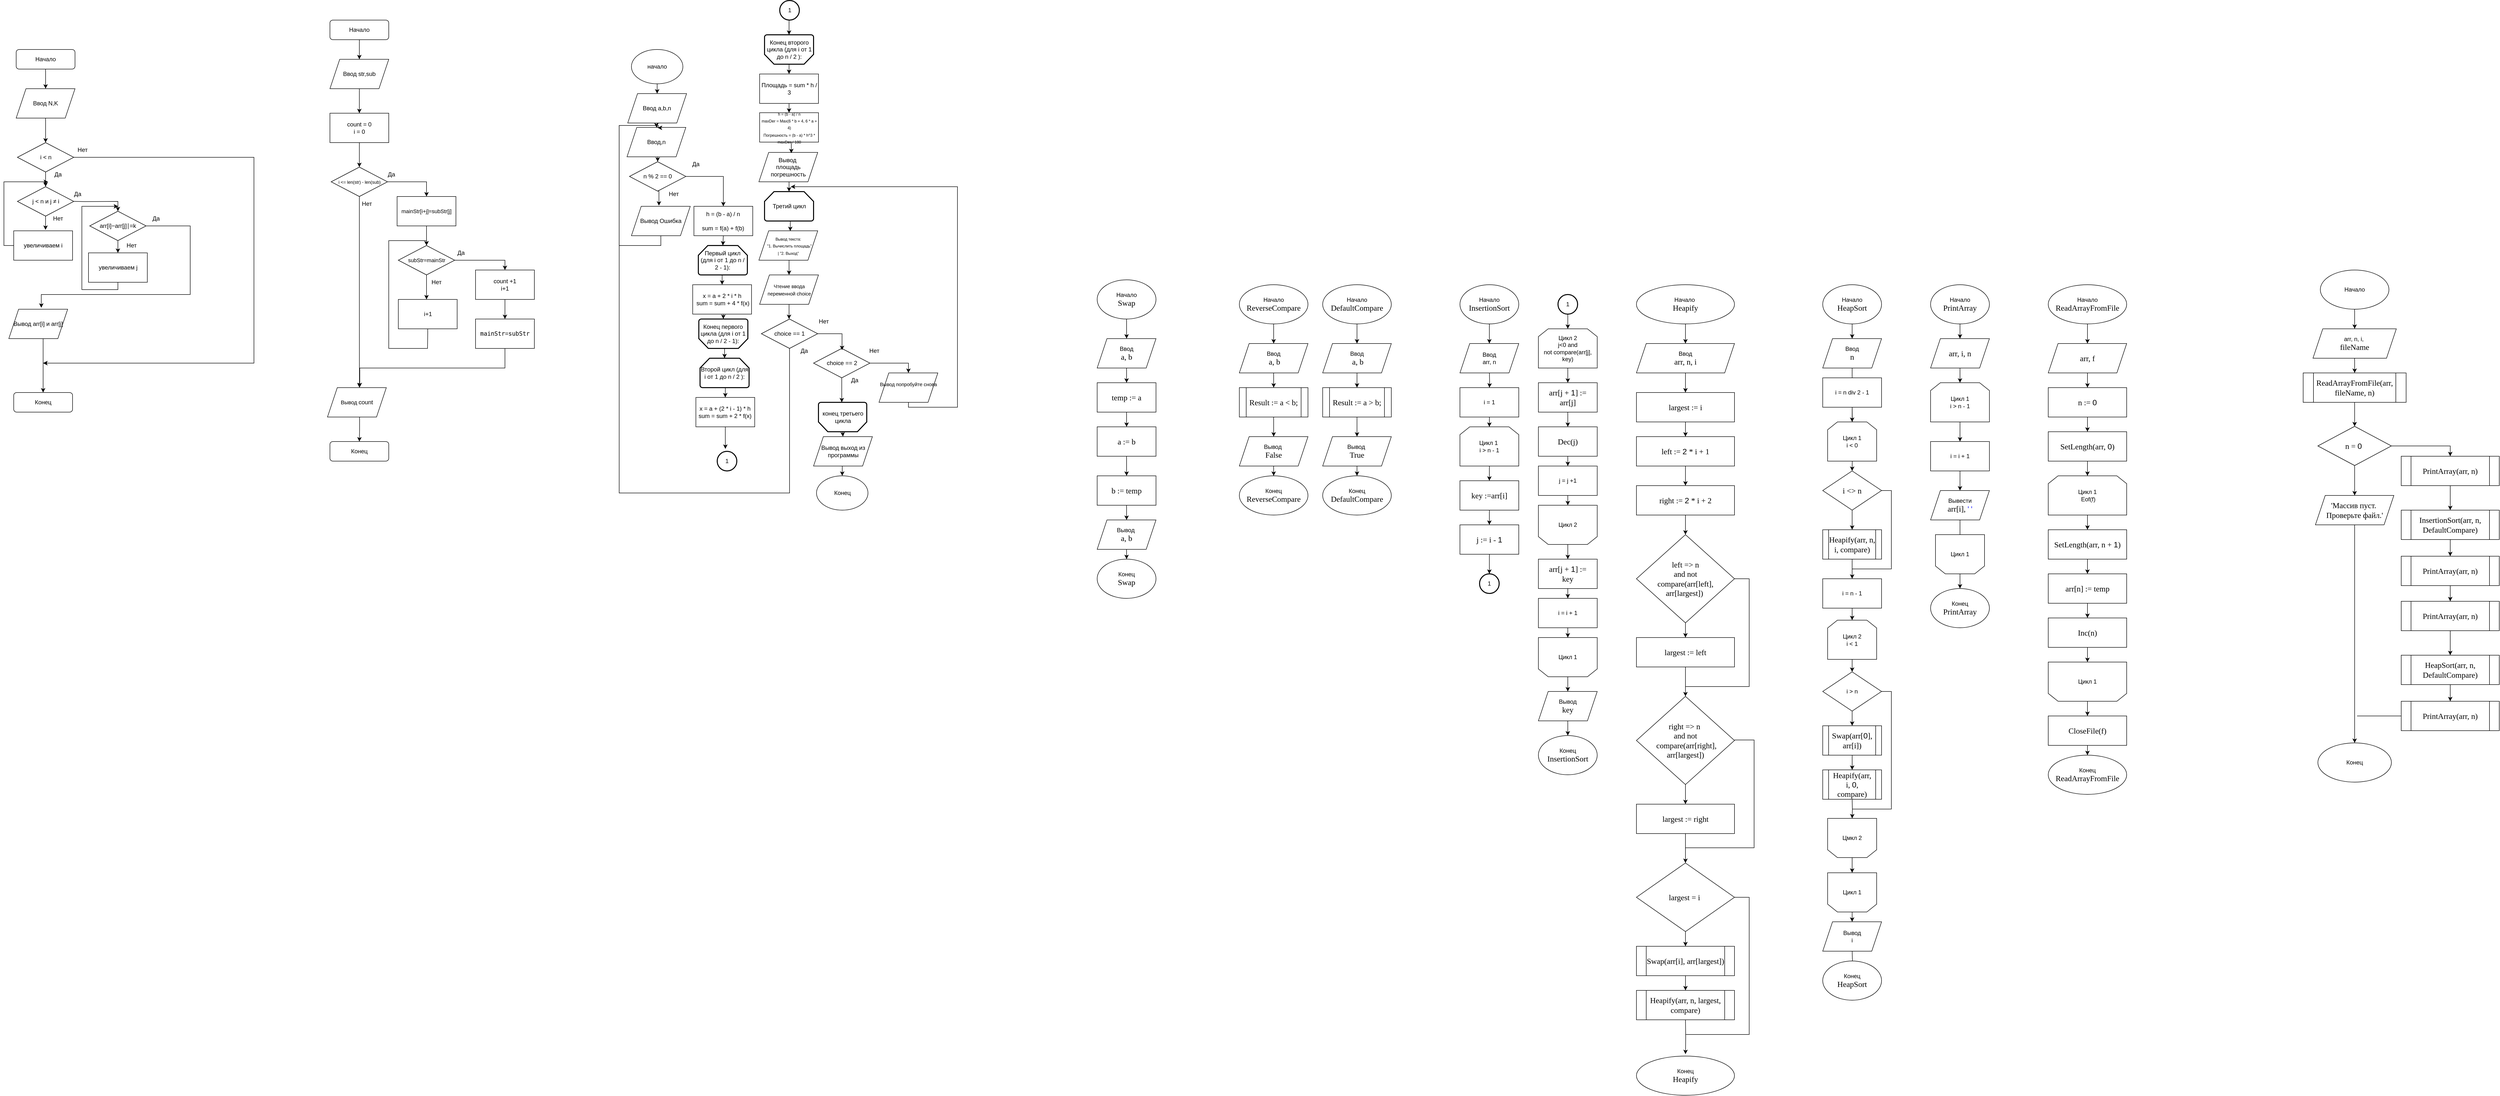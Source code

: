 <mxfile version="25.0.3">
  <diagram name="Страница — 1" id="JHRD_4L-2WpcEshYOIYb">
    <mxGraphModel dx="4598" dy="1407" grid="1" gridSize="10" guides="1" tooltips="1" connect="1" arrows="1" fold="1" page="1" pageScale="1" pageWidth="827" pageHeight="1169" math="0" shadow="0">
      <root>
        <mxCell id="0" />
        <mxCell id="1" parent="0" />
        <mxCell id="avBIJHnpUzUA5rvyYwg7-1" style="edgeStyle=orthogonalEdgeStyle;rounded=0;orthogonalLoop=1;jettySize=auto;html=1;exitX=0.5;exitY=1;exitDx=0;exitDy=0;entryX=0.5;entryY=0;entryDx=0;entryDy=0;" parent="1" source="avBIJHnpUzUA5rvyYwg7-2" target="avBIJHnpUzUA5rvyYwg7-35" edge="1">
          <mxGeometry relative="1" as="geometry">
            <mxPoint x="-20" y="300" as="targetPoint" />
          </mxGeometry>
        </mxCell>
        <mxCell id="avBIJHnpUzUA5rvyYwg7-2" value="Начало" style="rounded=1;whiteSpace=wrap;html=1;" parent="1" vertex="1">
          <mxGeometry x="-75" y="230" width="120" height="40" as="geometry" />
        </mxCell>
        <mxCell id="avBIJHnpUzUA5rvyYwg7-86" style="edgeStyle=orthogonalEdgeStyle;rounded=0;orthogonalLoop=1;jettySize=auto;html=1;exitX=0.5;exitY=1;exitDx=0;exitDy=0;" parent="1" source="avBIJHnpUzUA5rvyYwg7-35" target="avBIJHnpUzUA5rvyYwg7-85" edge="1">
          <mxGeometry relative="1" as="geometry" />
        </mxCell>
        <mxCell id="avBIJHnpUzUA5rvyYwg7-35" value="Ввод str,sub" style="shape=parallelogram;perimeter=parallelogramPerimeter;whiteSpace=wrap;html=1;fixedSize=1;" parent="1" vertex="1">
          <mxGeometry x="-75" y="310" width="120" height="60" as="geometry" />
        </mxCell>
        <mxCell id="avBIJHnpUzUA5rvyYwg7-89" style="edgeStyle=orthogonalEdgeStyle;rounded=0;orthogonalLoop=1;jettySize=auto;html=1;exitX=1;exitY=0.5;exitDx=0;exitDy=0;entryX=0.5;entryY=0;entryDx=0;entryDy=0;" parent="1" source="avBIJHnpUzUA5rvyYwg7-36" target="avBIJHnpUzUA5rvyYwg7-94" edge="1">
          <mxGeometry relative="1" as="geometry">
            <mxPoint x="80" y="560.286" as="targetPoint" />
          </mxGeometry>
        </mxCell>
        <mxCell id="avBIJHnpUzUA5rvyYwg7-90" style="edgeStyle=orthogonalEdgeStyle;rounded=0;orthogonalLoop=1;jettySize=auto;html=1;exitX=0.5;exitY=1;exitDx=0;exitDy=0;entryX=0.543;entryY=0;entryDx=0;entryDy=0;entryPerimeter=0;" parent="1" source="avBIJHnpUzUA5rvyYwg7-36" target="avBIJHnpUzUA5rvyYwg7-93" edge="1">
          <mxGeometry relative="1" as="geometry">
            <mxPoint x="-14.857" y="630" as="targetPoint" />
          </mxGeometry>
        </mxCell>
        <mxCell id="avBIJHnpUzUA5rvyYwg7-36" value="&lt;font style=&quot;font-size: 9px;&quot;&gt;i &amp;lt;= len(str) - len(sub)&lt;/font&gt;" style="rhombus;whiteSpace=wrap;html=1;" parent="1" vertex="1">
          <mxGeometry x="-72.5" y="530" width="115" height="60" as="geometry" />
        </mxCell>
        <mxCell id="avBIJHnpUzUA5rvyYwg7-88" style="edgeStyle=orthogonalEdgeStyle;rounded=0;orthogonalLoop=1;jettySize=auto;html=1;exitX=0.5;exitY=1;exitDx=0;exitDy=0;entryX=0.5;entryY=0;entryDx=0;entryDy=0;" parent="1" source="avBIJHnpUzUA5rvyYwg7-85" target="avBIJHnpUzUA5rvyYwg7-36" edge="1">
          <mxGeometry relative="1" as="geometry" />
        </mxCell>
        <mxCell id="avBIJHnpUzUA5rvyYwg7-85" value="&lt;div&gt;count = 0&lt;/div&gt;&lt;div&gt;i = 0&lt;/div&gt;" style="rounded=0;whiteSpace=wrap;html=1;" parent="1" vertex="1">
          <mxGeometry x="-75" y="420" width="120" height="60" as="geometry" />
        </mxCell>
        <mxCell id="avBIJHnpUzUA5rvyYwg7-91" value="Нет" style="text;html=1;align=center;verticalAlign=middle;resizable=0;points=[];autosize=1;strokeColor=none;fillColor=none;" parent="1" vertex="1">
          <mxGeometry x="-20" y="590" width="40" height="30" as="geometry" />
        </mxCell>
        <mxCell id="avBIJHnpUzUA5rvyYwg7-92" value="Да" style="text;html=1;align=center;verticalAlign=middle;resizable=0;points=[];autosize=1;strokeColor=none;fillColor=none;" parent="1" vertex="1">
          <mxGeometry x="30" y="530" width="40" height="30" as="geometry" />
        </mxCell>
        <mxCell id="avBIJHnpUzUA5rvyYwg7-109" style="edgeStyle=orthogonalEdgeStyle;rounded=0;orthogonalLoop=1;jettySize=auto;html=1;exitX=0.546;exitY=0.969;exitDx=0;exitDy=0;entryX=0.5;entryY=0;entryDx=0;entryDy=0;exitPerimeter=0;" parent="1" source="avBIJHnpUzUA5rvyYwg7-93" target="avBIJHnpUzUA5rvyYwg7-108" edge="1">
          <mxGeometry relative="1" as="geometry" />
        </mxCell>
        <mxCell id="avBIJHnpUzUA5rvyYwg7-93" value="&lt;font style=&quot;font-size: 11px;&quot;&gt;&lt;font&gt;Вывод &lt;/font&gt;&lt;/font&gt;count" style="shape=parallelogram;perimeter=parallelogramPerimeter;whiteSpace=wrap;html=1;fixedSize=1;" parent="1" vertex="1">
          <mxGeometry x="-80" y="980" width="120" height="60" as="geometry" />
        </mxCell>
        <mxCell id="avBIJHnpUzUA5rvyYwg7-96" style="edgeStyle=orthogonalEdgeStyle;rounded=0;orthogonalLoop=1;jettySize=auto;html=1;exitX=0.5;exitY=1;exitDx=0;exitDy=0;entryX=0.5;entryY=0;entryDx=0;entryDy=0;" parent="1" source="avBIJHnpUzUA5rvyYwg7-94" target="avBIJHnpUzUA5rvyYwg7-95" edge="1">
          <mxGeometry relative="1" as="geometry" />
        </mxCell>
        <mxCell id="avBIJHnpUzUA5rvyYwg7-94" value="&lt;font style=&quot;font-size: 11px;&quot;&gt;&lt;span class=&quot;base&quot;&gt;&lt;span class=&quot;mord mathnormal&quot;&gt;main&lt;/span&gt;&lt;span class=&quot;mord mathnormal&quot;&gt;St&lt;/span&gt;&lt;span class=&quot;mord mathnormal&quot;&gt;r&lt;/span&gt;&lt;span class=&quot;mopen&quot;&gt;[&lt;/span&gt;&lt;span class=&quot;mord mathnormal&quot;&gt;i&lt;/span&gt;&lt;span class=&quot;mspace&quot;&gt;&lt;/span&gt;&lt;span class=&quot;mbin&quot;&gt;+&lt;/span&gt;&lt;span class=&quot;mspace&quot;&gt;&lt;/span&gt;&lt;/span&gt;&lt;span class=&quot;base&quot;&gt;&lt;span class=&quot;strut&quot;&gt;&lt;/span&gt;&lt;span class=&quot;mord mathnormal&quot;&gt;j&lt;/span&gt;&lt;span class=&quot;mclose&quot;&gt;]&lt;/span&gt;&lt;span class=&quot;mspace&quot;&gt;&lt;/span&gt;&lt;span class=&quot;mrel&quot;&gt;=&lt;/span&gt;&lt;span class=&quot;mspace&quot;&gt;&lt;/span&gt;&lt;/span&gt;&lt;span class=&quot;base&quot;&gt;&lt;span class=&quot;strut&quot;&gt;&lt;/span&gt;&lt;span class=&quot;mord mathnormal&quot;&gt;s&lt;/span&gt;&lt;span class=&quot;mord mathnormal&quot;&gt;u&lt;/span&gt;&lt;span class=&quot;mord mathnormal&quot;&gt;b&lt;/span&gt;&lt;span class=&quot;mord mathnormal&quot;&gt;St&lt;/span&gt;&lt;span class=&quot;mord mathnormal&quot;&gt;r&lt;/span&gt;&lt;span class=&quot;mopen&quot;&gt;[&lt;/span&gt;&lt;span class=&quot;mord mathnormal&quot;&gt;j&lt;/span&gt;&lt;span class=&quot;mclose&quot;&gt;]&lt;/span&gt;&lt;/span&gt;&lt;/font&gt;" style="rounded=0;whiteSpace=wrap;html=1;" parent="1" vertex="1">
          <mxGeometry x="62" y="590" width="120" height="60" as="geometry" />
        </mxCell>
        <mxCell id="avBIJHnpUzUA5rvyYwg7-97" style="edgeStyle=orthogonalEdgeStyle;rounded=0;orthogonalLoop=1;jettySize=auto;html=1;exitX=1;exitY=0.5;exitDx=0;exitDy=0;entryX=0.5;entryY=0;entryDx=0;entryDy=0;" parent="1" source="avBIJHnpUzUA5rvyYwg7-95" target="avBIJHnpUzUA5rvyYwg7-101" edge="1">
          <mxGeometry relative="1" as="geometry">
            <mxPoint x="222" y="720.286" as="targetPoint" />
          </mxGeometry>
        </mxCell>
        <mxCell id="avBIJHnpUzUA5rvyYwg7-98" style="edgeStyle=orthogonalEdgeStyle;rounded=0;orthogonalLoop=1;jettySize=auto;html=1;exitX=0.5;exitY=1;exitDx=0;exitDy=0;" parent="1" source="avBIJHnpUzUA5rvyYwg7-95" edge="1">
          <mxGeometry relative="1" as="geometry">
            <mxPoint x="122" y="800" as="targetPoint" />
          </mxGeometry>
        </mxCell>
        <mxCell id="avBIJHnpUzUA5rvyYwg7-95" value="&lt;font style=&quot;font-size: 11px;&quot;&gt;subStr=mainStr&lt;/font&gt;" style="rhombus;whiteSpace=wrap;html=1;" parent="1" vertex="1">
          <mxGeometry x="64.5" y="690" width="115" height="60" as="geometry" />
        </mxCell>
        <mxCell id="avBIJHnpUzUA5rvyYwg7-99" value="Нет" style="text;html=1;align=center;verticalAlign=middle;resizable=0;points=[];autosize=1;strokeColor=none;fillColor=none;" parent="1" vertex="1">
          <mxGeometry x="122" y="750" width="40" height="30" as="geometry" />
        </mxCell>
        <mxCell id="avBIJHnpUzUA5rvyYwg7-100" value="Да" style="text;html=1;align=center;verticalAlign=middle;resizable=0;points=[];autosize=1;strokeColor=none;fillColor=none;" parent="1" vertex="1">
          <mxGeometry x="172" y="690" width="40" height="30" as="geometry" />
        </mxCell>
        <mxCell id="avBIJHnpUzUA5rvyYwg7-105" style="edgeStyle=orthogonalEdgeStyle;rounded=0;orthogonalLoop=1;jettySize=auto;html=1;exitX=0.5;exitY=1;exitDx=0;exitDy=0;entryX=0.5;entryY=0;entryDx=0;entryDy=0;" parent="1" source="avBIJHnpUzUA5rvyYwg7-101" target="avBIJHnpUzUA5rvyYwg7-104" edge="1">
          <mxGeometry relative="1" as="geometry" />
        </mxCell>
        <mxCell id="avBIJHnpUzUA5rvyYwg7-101" value="&lt;div&gt;count +1&lt;/div&gt;&lt;div&gt;i+1&lt;br&gt;&lt;/div&gt;" style="rounded=0;whiteSpace=wrap;html=1;" parent="1" vertex="1">
          <mxGeometry x="222" y="740" width="120" height="60" as="geometry" />
        </mxCell>
        <mxCell id="avBIJHnpUzUA5rvyYwg7-102" value="i+1" style="rounded=0;whiteSpace=wrap;html=1;" parent="1" vertex="1">
          <mxGeometry x="64.5" y="800" width="120" height="60" as="geometry" />
        </mxCell>
        <mxCell id="avBIJHnpUzUA5rvyYwg7-104" value="&lt;code&gt;mainStr&lt;/code&gt;=&lt;code&gt;subStr&lt;/code&gt;" style="rounded=0;whiteSpace=wrap;html=1;" parent="1" vertex="1">
          <mxGeometry x="222" y="840" width="120" height="60" as="geometry" />
        </mxCell>
        <mxCell id="avBIJHnpUzUA5rvyYwg7-107" style="edgeStyle=orthogonalEdgeStyle;rounded=0;orthogonalLoop=1;jettySize=auto;html=1;exitX=0.5;exitY=1;exitDx=0;exitDy=0;entryX=0.549;entryY=-0.014;entryDx=0;entryDy=0;entryPerimeter=0;" parent="1" source="avBIJHnpUzUA5rvyYwg7-104" target="avBIJHnpUzUA5rvyYwg7-93" edge="1">
          <mxGeometry relative="1" as="geometry" />
        </mxCell>
        <mxCell id="avBIJHnpUzUA5rvyYwg7-108" value="Конец" style="rounded=1;whiteSpace=wrap;html=1;" parent="1" vertex="1">
          <mxGeometry x="-75" y="1090" width="120" height="40" as="geometry" />
        </mxCell>
        <mxCell id="avBIJHnpUzUA5rvyYwg7-112" style="edgeStyle=orthogonalEdgeStyle;rounded=0;orthogonalLoop=1;jettySize=auto;html=1;exitX=0.5;exitY=1;exitDx=0;exitDy=0;entryX=0.5;entryY=0;entryDx=0;entryDy=0;" parent="1" source="avBIJHnpUzUA5rvyYwg7-102" target="avBIJHnpUzUA5rvyYwg7-95" edge="1">
          <mxGeometry relative="1" as="geometry">
            <mxPoint x="122" y="690" as="targetPoint" />
            <mxPoint x="127" y="861" as="sourcePoint" />
            <Array as="points">
              <mxPoint x="125" y="870" />
              <mxPoint x="124" y="870" />
              <mxPoint x="124" y="900" />
              <mxPoint x="45" y="900" />
              <mxPoint x="45" y="680" />
              <mxPoint x="122" y="680" />
            </Array>
          </mxGeometry>
        </mxCell>
        <mxCell id="avBIJHnpUzUA5rvyYwg7-140" style="edgeStyle=orthogonalEdgeStyle;rounded=0;orthogonalLoop=1;jettySize=auto;html=1;exitX=0.5;exitY=1;exitDx=0;exitDy=0;entryX=0.5;entryY=0;entryDx=0;entryDy=0;" parent="1" source="avBIJHnpUzUA5rvyYwg7-141" target="avBIJHnpUzUA5rvyYwg7-143" edge="1">
          <mxGeometry relative="1" as="geometry">
            <mxPoint x="-660" y="360" as="targetPoint" />
          </mxGeometry>
        </mxCell>
        <mxCell id="avBIJHnpUzUA5rvyYwg7-141" value="Начало" style="rounded=1;whiteSpace=wrap;html=1;" parent="1" vertex="1">
          <mxGeometry x="-715" y="290" width="120" height="40" as="geometry" />
        </mxCell>
        <mxCell id="avBIJHnpUzUA5rvyYwg7-142" style="edgeStyle=orthogonalEdgeStyle;rounded=0;orthogonalLoop=1;jettySize=auto;html=1;exitX=0.5;exitY=1;exitDx=0;exitDy=0;entryX=0.5;entryY=0;entryDx=0;entryDy=0;" parent="1" source="avBIJHnpUzUA5rvyYwg7-143" target="avBIJHnpUzUA5rvyYwg7-146" edge="1">
          <mxGeometry relative="1" as="geometry" />
        </mxCell>
        <mxCell id="avBIJHnpUzUA5rvyYwg7-143" value="Ввод N,K" style="shape=parallelogram;perimeter=parallelogramPerimeter;whiteSpace=wrap;html=1;fixedSize=1;" parent="1" vertex="1">
          <mxGeometry x="-715" y="370" width="120" height="60" as="geometry" />
        </mxCell>
        <mxCell id="avBIJHnpUzUA5rvyYwg7-144" style="edgeStyle=orthogonalEdgeStyle;rounded=0;orthogonalLoop=1;jettySize=auto;html=1;exitX=0.5;exitY=1;exitDx=0;exitDy=0;" parent="1" source="avBIJHnpUzUA5rvyYwg7-146" edge="1">
          <mxGeometry relative="1" as="geometry">
            <mxPoint x="-655" y="570" as="targetPoint" />
          </mxGeometry>
        </mxCell>
        <mxCell id="avBIJHnpUzUA5rvyYwg7-145" style="edgeStyle=orthogonalEdgeStyle;rounded=0;orthogonalLoop=1;jettySize=auto;html=1;exitX=1;exitY=0.5;exitDx=0;exitDy=0;" parent="1" source="avBIJHnpUzUA5rvyYwg7-146" edge="1">
          <mxGeometry relative="1" as="geometry">
            <mxPoint x="-660" y="930" as="targetPoint" />
            <Array as="points">
              <mxPoint x="-230" y="510" />
              <mxPoint x="-230" y="930" />
            </Array>
          </mxGeometry>
        </mxCell>
        <mxCell id="avBIJHnpUzUA5rvyYwg7-146" value="i &amp;lt; n" style="rhombus;whiteSpace=wrap;html=1;" parent="1" vertex="1">
          <mxGeometry x="-712.5" y="480" width="115" height="60" as="geometry" />
        </mxCell>
        <mxCell id="avBIJHnpUzUA5rvyYwg7-147" value="&lt;div&gt;Нет&lt;br&gt;&lt;/div&gt;" style="text;html=1;align=center;verticalAlign=middle;resizable=0;points=[];autosize=1;strokeColor=none;fillColor=none;" parent="1" vertex="1">
          <mxGeometry x="-600" y="480" width="40" height="30" as="geometry" />
        </mxCell>
        <mxCell id="avBIJHnpUzUA5rvyYwg7-148" value="Да" style="text;html=1;align=center;verticalAlign=middle;resizable=0;points=[];autosize=1;strokeColor=none;fillColor=none;" parent="1" vertex="1">
          <mxGeometry x="-650" y="530" width="40" height="30" as="geometry" />
        </mxCell>
        <mxCell id="avBIJHnpUzUA5rvyYwg7-149" value="j &amp;lt; n и j ≠ i" style="rhombus;whiteSpace=wrap;html=1;" parent="1" vertex="1">
          <mxGeometry x="-712.5" y="570" width="115" height="60" as="geometry" />
        </mxCell>
        <mxCell id="avBIJHnpUzUA5rvyYwg7-150" value="&lt;span class=&quot;base&quot;&gt;&lt;span class=&quot;mord mathnormal&quot;&gt;a&lt;/span&gt;&lt;span class=&quot;mord mathnormal&quot;&gt;rr&lt;/span&gt;&lt;span class=&quot;mopen&quot;&gt;[&lt;/span&gt;&lt;span class=&quot;mord mathnormal&quot;&gt;i&lt;/span&gt;&lt;span class=&quot;mclose&quot;&gt;]&lt;/span&gt;&lt;span class=&quot;mspace&quot;&gt;&lt;/span&gt;&lt;span class=&quot;mbin&quot;&gt;−&lt;/span&gt;&lt;span class=&quot;mspace&quot;&gt;&lt;/span&gt;&lt;/span&gt;&lt;span class=&quot;base&quot;&gt;&lt;span class=&quot;strut&quot;&gt;&lt;/span&gt;&lt;span class=&quot;mord mathnormal&quot;&gt;a&lt;/span&gt;&lt;span class=&quot;mord mathnormal&quot;&gt;rr&lt;/span&gt;&lt;span class=&quot;mopen&quot;&gt;[&lt;/span&gt;&lt;span class=&quot;mord mathnormal&quot;&gt;j&lt;/span&gt;&lt;span class=&quot;mclose&quot;&gt;]&lt;/span&gt;&lt;span class=&quot;mord&quot;&gt;∣&lt;/span&gt;&lt;span class=&quot;mspace&quot;&gt;&lt;/span&gt;&lt;span class=&quot;mrel&quot;&gt;=&lt;/span&gt;&lt;span class=&quot;mspace&quot;&gt;&lt;/span&gt;&lt;/span&gt;&lt;span class=&quot;base&quot;&gt;&lt;span class=&quot;strut&quot;&gt;&lt;/span&gt;&lt;span class=&quot;mord mathnormal&quot;&gt;k&lt;/span&gt;&lt;/span&gt;" style="rhombus;whiteSpace=wrap;html=1;" parent="1" vertex="1">
          <mxGeometry x="-565" y="620" width="115" height="60" as="geometry" />
        </mxCell>
        <mxCell id="avBIJHnpUzUA5rvyYwg7-151" style="edgeStyle=orthogonalEdgeStyle;rounded=0;orthogonalLoop=1;jettySize=auto;html=1;exitX=1;exitY=0.5;exitDx=0;exitDy=0;entryX=0.5;entryY=0;entryDx=0;entryDy=0;" parent="1" target="avBIJHnpUzUA5rvyYwg7-150" edge="1">
          <mxGeometry relative="1" as="geometry">
            <mxPoint x="-560" y="599.86" as="targetPoint" />
            <mxPoint x="-597" y="599.86" as="sourcePoint" />
          </mxGeometry>
        </mxCell>
        <mxCell id="avBIJHnpUzUA5rvyYwg7-152" value="&lt;div&gt;Нет&lt;br&gt;&lt;/div&gt;" style="text;html=1;align=center;verticalAlign=middle;resizable=0;points=[];autosize=1;strokeColor=none;fillColor=none;" parent="1" vertex="1">
          <mxGeometry x="-650" y="620" width="40" height="30" as="geometry" />
        </mxCell>
        <mxCell id="avBIJHnpUzUA5rvyYwg7-153" value="Да" style="text;html=1;align=center;verticalAlign=middle;resizable=0;points=[];autosize=1;strokeColor=none;fillColor=none;" parent="1" vertex="1">
          <mxGeometry x="-610" y="570" width="40" height="30" as="geometry" />
        </mxCell>
        <mxCell id="avBIJHnpUzUA5rvyYwg7-156" value="Конец" style="rounded=1;whiteSpace=wrap;html=1;" parent="1" vertex="1">
          <mxGeometry x="-720" y="990" width="120" height="40" as="geometry" />
        </mxCell>
        <mxCell id="avBIJHnpUzUA5rvyYwg7-157" style="edgeStyle=orthogonalEdgeStyle;rounded=0;orthogonalLoop=1;jettySize=auto;html=1;exitX=0;exitY=0.5;exitDx=0;exitDy=0;" parent="1" source="avBIJHnpUzUA5rvyYwg7-158" edge="1">
          <mxGeometry relative="1" as="geometry">
            <mxPoint x="-650" y="560" as="targetPoint" />
            <Array as="points">
              <mxPoint x="-740" y="690" />
              <mxPoint x="-740" y="560" />
            </Array>
          </mxGeometry>
        </mxCell>
        <mxCell id="avBIJHnpUzUA5rvyYwg7-158" value="увеличиваем &lt;span class=&quot;katex&quot;&gt;&lt;span class=&quot;katex-mathml&quot;&gt;&lt;math xmlns=&quot;http://www.w3.org/1998/Math/MathML&quot;&gt;&lt;mrow&gt;&lt;mi&gt;&lt;/mi&gt;&lt;/mrow&gt;&lt;/math&gt;&lt;/span&gt;&lt;span aria-hidden=&quot;true&quot; class=&quot;katex-html&quot;&gt;&lt;span class=&quot;base&quot;&gt;&lt;span class=&quot;strut&quot;&gt;&lt;/span&gt;&lt;span class=&quot;mord mathnormal&quot;&gt;i&lt;/span&gt;&lt;/span&gt;&lt;/span&gt;&lt;/span&gt;" style="rounded=0;whiteSpace=wrap;html=1;" parent="1" vertex="1">
          <mxGeometry x="-720" y="660" width="120" height="60" as="geometry" />
        </mxCell>
        <mxCell id="avBIJHnpUzUA5rvyYwg7-159" style="edgeStyle=orthogonalEdgeStyle;rounded=0;orthogonalLoop=1;jettySize=auto;html=1;exitX=1;exitY=0.5;exitDx=0;exitDy=0;entryX=0.552;entryY=-0.05;entryDx=0;entryDy=0;entryPerimeter=0;" parent="1" source="avBIJHnpUzUA5rvyYwg7-150" target="avBIJHnpUzUA5rvyYwg7-169" edge="1">
          <mxGeometry relative="1" as="geometry">
            <mxPoint x="-660" y="790" as="targetPoint" />
            <mxPoint x="-445" y="599.72" as="sourcePoint" />
            <Array as="points">
              <mxPoint x="-360" y="650" />
              <mxPoint x="-360" y="790" />
              <mxPoint x="-664" y="790" />
            </Array>
          </mxGeometry>
        </mxCell>
        <mxCell id="avBIJHnpUzUA5rvyYwg7-160" value="Да" style="text;html=1;align=center;verticalAlign=middle;resizable=0;points=[];autosize=1;strokeColor=none;fillColor=none;" parent="1" vertex="1">
          <mxGeometry x="-450" y="620" width="40" height="30" as="geometry" />
        </mxCell>
        <mxCell id="avBIJHnpUzUA5rvyYwg7-161" value="&lt;div&gt;Нет&lt;br&gt;&lt;/div&gt;" style="text;html=1;align=center;verticalAlign=middle;resizable=0;points=[];autosize=1;strokeColor=none;fillColor=none;" parent="1" vertex="1">
          <mxGeometry x="-500" y="675" width="40" height="30" as="geometry" />
        </mxCell>
        <mxCell id="avBIJHnpUzUA5rvyYwg7-162" value="увеличиваем &lt;span class=&quot;katex&quot;&gt;&lt;span class=&quot;katex-mathml&quot;&gt;&lt;math xmlns=&quot;http://www.w3.org/1998/Math/MathML&quot;&gt;&lt;mrow&gt;&lt;mi&gt;&lt;/mi&gt;&lt;/mrow&gt;&lt;/math&gt;&lt;/span&gt;&lt;span aria-hidden=&quot;true&quot; class=&quot;katex-html&quot;&gt;&lt;span class=&quot;base&quot;&gt;&lt;span class=&quot;mord mathnormal&quot;&gt;j&lt;/span&gt;&lt;/span&gt;&lt;/span&gt;&lt;/span&gt;" style="rounded=0;whiteSpace=wrap;html=1;" parent="1" vertex="1">
          <mxGeometry x="-567.5" y="705" width="120" height="60" as="geometry" />
        </mxCell>
        <mxCell id="avBIJHnpUzUA5rvyYwg7-163" style="edgeStyle=orthogonalEdgeStyle;rounded=0;orthogonalLoop=1;jettySize=auto;html=1;exitX=0.5;exitY=1;exitDx=0;exitDy=0;" parent="1" source="avBIJHnpUzUA5rvyYwg7-162" edge="1">
          <mxGeometry relative="1" as="geometry">
            <Array as="points">
              <mxPoint x="-508" y="780" />
              <mxPoint x="-581" y="780" />
            </Array>
            <mxPoint x="-507" y="610" as="targetPoint" />
          </mxGeometry>
        </mxCell>
        <mxCell id="avBIJHnpUzUA5rvyYwg7-165" value="" style="endArrow=classic;html=1;rounded=0;entryX=0.54;entryY=-0.032;entryDx=0;entryDy=0;entryPerimeter=0;exitX=0.5;exitY=1;exitDx=0;exitDy=0;" parent="1" source="avBIJHnpUzUA5rvyYwg7-149" target="avBIJHnpUzUA5rvyYwg7-158" edge="1">
          <mxGeometry width="50" height="50" relative="1" as="geometry">
            <mxPoint x="-680" y="670" as="sourcePoint" />
            <mxPoint x="-630" y="620" as="targetPoint" />
          </mxGeometry>
        </mxCell>
        <mxCell id="avBIJHnpUzUA5rvyYwg7-166" value="" style="endArrow=classic;html=1;rounded=0;exitX=0.5;exitY=1;exitDx=0;exitDy=0;entryX=0.5;entryY=0;entryDx=0;entryDy=0;" parent="1" source="avBIJHnpUzUA5rvyYwg7-150" target="avBIJHnpUzUA5rvyYwg7-162" edge="1">
          <mxGeometry width="50" height="50" relative="1" as="geometry">
            <mxPoint x="-507.79" y="676" as="sourcePoint" />
            <mxPoint x="-508" y="690" as="targetPoint" />
          </mxGeometry>
        </mxCell>
        <mxCell id="avBIJHnpUzUA5rvyYwg7-173" style="edgeStyle=orthogonalEdgeStyle;rounded=0;orthogonalLoop=1;jettySize=auto;html=1;exitX=0.583;exitY=1.006;exitDx=0;exitDy=0;exitPerimeter=0;" parent="1" source="avBIJHnpUzUA5rvyYwg7-169" target="avBIJHnpUzUA5rvyYwg7-156" edge="1">
          <mxGeometry relative="1" as="geometry" />
        </mxCell>
        <mxCell id="avBIJHnpUzUA5rvyYwg7-169" value="Вывод arr[i] и arr[j]" style="shape=parallelogram;perimeter=parallelogramPerimeter;whiteSpace=wrap;html=1;fixedSize=1;" parent="1" vertex="1">
          <mxGeometry x="-730" y="820" width="120" height="60" as="geometry" />
        </mxCell>
        <mxCell id="avBIJHnpUzUA5rvyYwg7-174" style="edgeStyle=orthogonalEdgeStyle;rounded=0;orthogonalLoop=1;jettySize=auto;html=1;exitX=1;exitY=0.5;exitDx=0;exitDy=0;" parent="1" source="avBIJHnpUzUA5rvyYwg7-146" edge="1">
          <mxGeometry relative="1" as="geometry">
            <mxPoint x="-660" y="930" as="targetPoint" />
            <Array as="points">
              <mxPoint x="-230" y="510" />
              <mxPoint x="-230" y="930" />
            </Array>
            <mxPoint x="-597" y="510" as="sourcePoint" />
          </mxGeometry>
        </mxCell>
        <mxCell id="KjvZHoI6fvBAgsaqgRQL-16" style="edgeStyle=orthogonalEdgeStyle;rounded=0;orthogonalLoop=1;jettySize=auto;html=1;exitX=0.5;exitY=1;exitDx=0;exitDy=0;entryX=0.5;entryY=0;entryDx=0;entryDy=0;" edge="1" parent="1" source="KjvZHoI6fvBAgsaqgRQL-1" target="KjvZHoI6fvBAgsaqgRQL-4">
          <mxGeometry relative="1" as="geometry" />
        </mxCell>
        <mxCell id="KjvZHoI6fvBAgsaqgRQL-1" value="начало" style="ellipse;whiteSpace=wrap;html=1;" vertex="1" parent="1">
          <mxGeometry x="539.97" y="290" width="105" height="70" as="geometry" />
        </mxCell>
        <mxCell id="KjvZHoI6fvBAgsaqgRQL-17" style="edgeStyle=orthogonalEdgeStyle;rounded=0;orthogonalLoop=1;jettySize=auto;html=1;exitX=0.5;exitY=1;exitDx=0;exitDy=0;entryX=0.5;entryY=0;entryDx=0;entryDy=0;" edge="1" parent="1" source="KjvZHoI6fvBAgsaqgRQL-4" target="KjvZHoI6fvBAgsaqgRQL-12">
          <mxGeometry relative="1" as="geometry" />
        </mxCell>
        <mxCell id="KjvZHoI6fvBAgsaqgRQL-4" value="Ввод a,b,n" style="shape=parallelogram;perimeter=parallelogramPerimeter;whiteSpace=wrap;html=1;fixedSize=1;" vertex="1" parent="1">
          <mxGeometry x="532.47" y="380" width="120" height="60" as="geometry" />
        </mxCell>
        <mxCell id="KjvZHoI6fvBAgsaqgRQL-50" style="edgeStyle=orthogonalEdgeStyle;rounded=0;orthogonalLoop=1;jettySize=auto;html=1;exitX=1;exitY=0.5;exitDx=0;exitDy=0;entryX=0.5;entryY=0;entryDx=0;entryDy=0;" edge="1" parent="1" source="KjvZHoI6fvBAgsaqgRQL-12" target="KjvZHoI6fvBAgsaqgRQL-24">
          <mxGeometry relative="1" as="geometry" />
        </mxCell>
        <mxCell id="KjvZHoI6fvBAgsaqgRQL-12" value="n % 2 == 0" style="rhombus;whiteSpace=wrap;html=1;" vertex="1" parent="1">
          <mxGeometry x="535.97" y="519" width="115" height="60" as="geometry" />
        </mxCell>
        <mxCell id="KjvZHoI6fvBAgsaqgRQL-14" value="Да" style="text;html=1;align=center;verticalAlign=middle;resizable=0;points=[];autosize=1;strokeColor=none;fillColor=none;" vertex="1" parent="1">
          <mxGeometry x="650.97" y="509" width="40" height="30" as="geometry" />
        </mxCell>
        <mxCell id="KjvZHoI6fvBAgsaqgRQL-15" value="Нет" style="text;html=1;align=center;verticalAlign=middle;resizable=0;points=[];autosize=1;strokeColor=none;fillColor=none;" vertex="1" parent="1">
          <mxGeometry x="605.97" y="570" width="40" height="30" as="geometry" />
        </mxCell>
        <mxCell id="KjvZHoI6fvBAgsaqgRQL-22" style="edgeStyle=orthogonalEdgeStyle;rounded=0;orthogonalLoop=1;jettySize=auto;html=1;entryX=0.5;entryY=0;entryDx=0;entryDy=0;exitX=0.5;exitY=1;exitDx=0;exitDy=0;" edge="1" parent="1" source="KjvZHoI6fvBAgsaqgRQL-21" target="KjvZHoI6fvBAgsaqgRQL-23">
          <mxGeometry relative="1" as="geometry">
            <mxPoint x="840.97" y="508" as="targetPoint" />
            <Array as="points">
              <mxPoint x="599.97" y="690" />
              <mxPoint x="514.97" y="690" />
              <mxPoint x="514.97" y="445" />
              <mxPoint x="590.97" y="445" />
            </Array>
          </mxGeometry>
        </mxCell>
        <mxCell id="KjvZHoI6fvBAgsaqgRQL-21" value="&lt;div&gt;Вывод Ошибка&lt;br&gt;&lt;/div&gt;" style="shape=parallelogram;perimeter=parallelogramPerimeter;whiteSpace=wrap;html=1;fixedSize=1;" vertex="1" parent="1">
          <mxGeometry x="539.97" y="610" width="120" height="60" as="geometry" />
        </mxCell>
        <mxCell id="KjvZHoI6fvBAgsaqgRQL-23" value="Ввод,n" style="shape=parallelogram;perimeter=parallelogramPerimeter;whiteSpace=wrap;html=1;fixedSize=1;" vertex="1" parent="1">
          <mxGeometry x="530.97" y="449" width="120" height="60" as="geometry" />
        </mxCell>
        <mxCell id="KjvZHoI6fvBAgsaqgRQL-24" value="&lt;div&gt; h = (b - a) / n&lt;br/&gt;    &lt;span class=&quot;hljs-built_in&quot;&gt;&lt;br&gt;&lt;/span&gt;&lt;/div&gt;&lt;div&gt;&lt;span class=&quot;hljs-built_in&quot;&gt;sum&lt;/span&gt; = f(a) + f(b)&lt;/div&gt;" style="rounded=0;whiteSpace=wrap;html=1;" vertex="1" parent="1">
          <mxGeometry x="667.47" y="610" width="120" height="60" as="geometry" />
        </mxCell>
        <mxCell id="KjvZHoI6fvBAgsaqgRQL-32" style="edgeStyle=orthogonalEdgeStyle;rounded=0;orthogonalLoop=1;jettySize=auto;html=1;exitX=0.5;exitY=1;exitDx=0;exitDy=0;exitPerimeter=0;entryX=0.5;entryY=0;entryDx=0;entryDy=0;" edge="1" parent="1" source="KjvZHoI6fvBAgsaqgRQL-28" target="KjvZHoI6fvBAgsaqgRQL-31">
          <mxGeometry relative="1" as="geometry" />
        </mxCell>
        <mxCell id="KjvZHoI6fvBAgsaqgRQL-28" value="Первый цикл (для i от 1 до n / 2 - 1):" style="strokeWidth=2;html=1;shape=mxgraph.flowchart.loop_limit;whiteSpace=wrap;" vertex="1" parent="1">
          <mxGeometry x="676.47" y="690" width="100" height="60" as="geometry" />
        </mxCell>
        <mxCell id="KjvZHoI6fvBAgsaqgRQL-29" style="edgeStyle=orthogonalEdgeStyle;rounded=0;orthogonalLoop=1;jettySize=auto;html=1;exitX=0.5;exitY=1;exitDx=0;exitDy=0;entryX=0.5;entryY=0;entryDx=0;entryDy=0;entryPerimeter=0;" edge="1" parent="1" source="KjvZHoI6fvBAgsaqgRQL-24" target="KjvZHoI6fvBAgsaqgRQL-28">
          <mxGeometry relative="1" as="geometry" />
        </mxCell>
        <mxCell id="KjvZHoI6fvBAgsaqgRQL-30" value="Конец первого цикла (для i от 1 до n / 2 - 1):" style="strokeWidth=2;html=1;shape=mxgraph.flowchart.loop_limit;whiteSpace=wrap;flipV=1;" vertex="1" parent="1">
          <mxGeometry x="677.47" y="840" width="100" height="60" as="geometry" />
        </mxCell>
        <mxCell id="KjvZHoI6fvBAgsaqgRQL-31" value="&lt;div&gt;x = a + 2 * i * h&lt;/div&gt;&lt;div&gt;&amp;nbsp;&lt;span class=&quot;hljs-built_in&quot;&gt;sum&lt;/span&gt; = &lt;span class=&quot;hljs-built_in&quot;&gt;sum&lt;/span&gt; + 4 * f(x)&lt;/div&gt;" style="rounded=0;whiteSpace=wrap;html=1;" vertex="1" parent="1">
          <mxGeometry x="664.97" y="770" width="120" height="60" as="geometry" />
        </mxCell>
        <mxCell id="KjvZHoI6fvBAgsaqgRQL-33" style="edgeStyle=orthogonalEdgeStyle;rounded=0;orthogonalLoop=1;jettySize=auto;html=1;exitX=0.5;exitY=1;exitDx=0;exitDy=0;entryX=0.5;entryY=1;entryDx=0;entryDy=0;entryPerimeter=0;" edge="1" parent="1" source="KjvZHoI6fvBAgsaqgRQL-31" target="KjvZHoI6fvBAgsaqgRQL-30">
          <mxGeometry relative="1" as="geometry" />
        </mxCell>
        <mxCell id="KjvZHoI6fvBAgsaqgRQL-37" style="edgeStyle=orthogonalEdgeStyle;rounded=0;orthogonalLoop=1;jettySize=auto;html=1;exitX=0.5;exitY=1;exitDx=0;exitDy=0;exitPerimeter=0;entryX=0.5;entryY=0;entryDx=0;entryDy=0;" edge="1" parent="1" source="KjvZHoI6fvBAgsaqgRQL-34" target="KjvZHoI6fvBAgsaqgRQL-36">
          <mxGeometry relative="1" as="geometry" />
        </mxCell>
        <mxCell id="KjvZHoI6fvBAgsaqgRQL-34" value="Второй цикл (для i от 1 до n / 2 ):" style="strokeWidth=2;html=1;shape=mxgraph.flowchart.loop_limit;whiteSpace=wrap;" vertex="1" parent="1">
          <mxGeometry x="679.97" y="920" width="100" height="60" as="geometry" />
        </mxCell>
        <mxCell id="KjvZHoI6fvBAgsaqgRQL-35" style="edgeStyle=orthogonalEdgeStyle;rounded=0;orthogonalLoop=1;jettySize=auto;html=1;exitX=0.5;exitY=0;exitDx=0;exitDy=0;exitPerimeter=0;entryX=0.5;entryY=0;entryDx=0;entryDy=0;entryPerimeter=0;" edge="1" parent="1" source="KjvZHoI6fvBAgsaqgRQL-30" target="KjvZHoI6fvBAgsaqgRQL-34">
          <mxGeometry relative="1" as="geometry" />
        </mxCell>
        <mxCell id="KjvZHoI6fvBAgsaqgRQL-36" value=" x = a + (2 * i - 1) * h&lt;br/&gt;    &lt;span class=&quot;hljs-built_in&quot;&gt;sum&lt;/span&gt; = &lt;span class=&quot;hljs-built_in&quot;&gt;sum&lt;/span&gt; + 2 * f(x)" style="rounded=0;whiteSpace=wrap;html=1;" vertex="1" parent="1">
          <mxGeometry x="671.47" y="1000" width="120" height="60" as="geometry" />
        </mxCell>
        <mxCell id="KjvZHoI6fvBAgsaqgRQL-41" style="edgeStyle=orthogonalEdgeStyle;rounded=0;orthogonalLoop=1;jettySize=auto;html=1;exitX=0.5;exitY=0;exitDx=0;exitDy=0;exitPerimeter=0;entryX=0.5;entryY=0;entryDx=0;entryDy=0;" edge="1" parent="1" source="KjvZHoI6fvBAgsaqgRQL-38" target="KjvZHoI6fvBAgsaqgRQL-40">
          <mxGeometry relative="1" as="geometry" />
        </mxCell>
        <mxCell id="KjvZHoI6fvBAgsaqgRQL-38" value="Конец второго цикла (для i от 1 до n / 2 ):" style="strokeWidth=2;html=1;shape=mxgraph.flowchart.loop_limit;whiteSpace=wrap;flipV=1;" vertex="1" parent="1">
          <mxGeometry x="811.5" y="260" width="100" height="60" as="geometry" />
        </mxCell>
        <mxCell id="KjvZHoI6fvBAgsaqgRQL-43" style="edgeStyle=orthogonalEdgeStyle;rounded=0;orthogonalLoop=1;jettySize=auto;html=1;exitX=0.5;exitY=1;exitDx=0;exitDy=0;entryX=0.5;entryY=0;entryDx=0;entryDy=0;" edge="1" parent="1" source="KjvZHoI6fvBAgsaqgRQL-40" target="KjvZHoI6fvBAgsaqgRQL-42">
          <mxGeometry relative="1" as="geometry" />
        </mxCell>
        <mxCell id="KjvZHoI6fvBAgsaqgRQL-40" value="Площадь = &lt;span class=&quot;hljs-built_in&quot;&gt;sum&lt;/span&gt; * h / 3" style="rounded=0;whiteSpace=wrap;html=1;" vertex="1" parent="1">
          <mxGeometry x="801.5" y="340" width="120" height="60" as="geometry" />
        </mxCell>
        <mxCell id="KjvZHoI6fvBAgsaqgRQL-42" value="&lt;font style=&quot;line-height: 90%; font-size: 8px;&quot;&gt; h = (b - a) / n&lt;br&gt;    maxDer = Max(6 * b + 4, 6 * a + 4)&lt;br&gt;    Погрешность = (b - a) * h^3 * maxDer / 180&lt;/font&gt;" style="rounded=0;whiteSpace=wrap;html=1;" vertex="1" parent="1">
          <mxGeometry x="801.5" y="419" width="120" height="60" as="geometry" />
        </mxCell>
        <mxCell id="KjvZHoI6fvBAgsaqgRQL-47" style="edgeStyle=orthogonalEdgeStyle;rounded=0;orthogonalLoop=1;jettySize=auto;html=1;exitX=0.5;exitY=1;exitDx=0;exitDy=0;entryX=0.5;entryY=0;entryDx=0;entryDy=0;" edge="1" parent="1" source="KjvZHoI6fvBAgsaqgRQL-44">
          <mxGeometry relative="1" as="geometry">
            <mxPoint x="861.5" y="580" as="targetPoint" />
          </mxGeometry>
        </mxCell>
        <mxCell id="KjvZHoI6fvBAgsaqgRQL-44" value="&lt;div&gt;Вывод&amp;nbsp;&lt;/div&gt;&lt;div&gt;площадь&lt;/div&gt;&lt;div&gt;погрешность&lt;br&gt;&lt;/div&gt;" style="shape=parallelogram;perimeter=parallelogramPerimeter;whiteSpace=wrap;html=1;fixedSize=1;" vertex="1" parent="1">
          <mxGeometry x="800" y="500" width="120" height="60" as="geometry" />
        </mxCell>
        <mxCell id="KjvZHoI6fvBAgsaqgRQL-45" style="edgeStyle=orthogonalEdgeStyle;rounded=0;orthogonalLoop=1;jettySize=auto;html=1;exitX=0.5;exitY=1;exitDx=0;exitDy=0;entryX=0.551;entryY=0.027;entryDx=0;entryDy=0;entryPerimeter=0;" edge="1" parent="1" source="KjvZHoI6fvBAgsaqgRQL-42" target="KjvZHoI6fvBAgsaqgRQL-44">
          <mxGeometry relative="1" as="geometry" />
        </mxCell>
        <mxCell id="KjvZHoI6fvBAgsaqgRQL-48" style="edgeStyle=orthogonalEdgeStyle;rounded=0;orthogonalLoop=1;jettySize=auto;html=1;exitX=0.5;exitY=1;exitDx=0;exitDy=0;entryX=0.468;entryY=-0.022;entryDx=0;entryDy=0;entryPerimeter=0;" edge="1" parent="1" source="KjvZHoI6fvBAgsaqgRQL-12" target="KjvZHoI6fvBAgsaqgRQL-21">
          <mxGeometry relative="1" as="geometry" />
        </mxCell>
        <mxCell id="KjvZHoI6fvBAgsaqgRQL-51" value="Конец" style="ellipse;whiteSpace=wrap;html=1;" vertex="1" parent="1">
          <mxGeometry x="917.5" y="1160" width="105" height="70" as="geometry" />
        </mxCell>
        <mxCell id="KjvZHoI6fvBAgsaqgRQL-56" value="Третий цикл" style="strokeWidth=2;html=1;shape=mxgraph.flowchart.loop_limit;whiteSpace=wrap;" vertex="1" parent="1">
          <mxGeometry x="811.5" y="580" width="100" height="60" as="geometry" />
        </mxCell>
        <mxCell id="KjvZHoI6fvBAgsaqgRQL-60" style="edgeStyle=orthogonalEdgeStyle;rounded=0;orthogonalLoop=1;jettySize=auto;html=1;exitX=0.5;exitY=1;exitDx=0;exitDy=0;entryX=0.5;entryY=0;entryDx=0;entryDy=0;" edge="1" parent="1" source="KjvZHoI6fvBAgsaqgRQL-57">
          <mxGeometry relative="1" as="geometry">
            <mxPoint x="861.5" y="750" as="targetPoint" />
          </mxGeometry>
        </mxCell>
        <mxCell id="KjvZHoI6fvBAgsaqgRQL-57" value="&lt;font style=&quot;font-size: 8px;&quot;&gt;Вывод текста:&lt;br&gt;&amp;nbsp; &lt;span class=&quot;hljs-string&quot;&gt;&quot;1. Вычислить площадь&quot;&lt;/span&gt; &lt;br&gt;        | &lt;span class=&quot;hljs-string&quot;&gt;&quot;2. Выход&quot;&lt;/span&gt;&lt;/font&gt;  " style="shape=parallelogram;perimeter=parallelogramPerimeter;whiteSpace=wrap;html=1;fixedSize=1;" vertex="1" parent="1">
          <mxGeometry x="800" y="660" width="120" height="60" as="geometry" />
        </mxCell>
        <mxCell id="KjvZHoI6fvBAgsaqgRQL-58" style="edgeStyle=orthogonalEdgeStyle;rounded=0;orthogonalLoop=1;jettySize=auto;html=1;exitX=0.5;exitY=1;exitDx=0;exitDy=0;exitPerimeter=0;entryX=0.533;entryY=0.009;entryDx=0;entryDy=0;entryPerimeter=0;" edge="1" parent="1" source="KjvZHoI6fvBAgsaqgRQL-56" target="KjvZHoI6fvBAgsaqgRQL-57">
          <mxGeometry relative="1" as="geometry" />
        </mxCell>
        <mxCell id="KjvZHoI6fvBAgsaqgRQL-63" style="edgeStyle=orthogonalEdgeStyle;rounded=0;orthogonalLoop=1;jettySize=auto;html=1;exitX=0.5;exitY=1;exitDx=0;exitDy=0;entryX=0.5;entryY=0;entryDx=0;entryDy=0;" edge="1" parent="1" source="KjvZHoI6fvBAgsaqgRQL-61">
          <mxGeometry relative="1" as="geometry">
            <mxPoint x="861.5" y="840" as="targetPoint" />
          </mxGeometry>
        </mxCell>
        <mxCell id="KjvZHoI6fvBAgsaqgRQL-61" value="&lt;font style=&quot;font-size: 10px;&quot;&gt;Чтение ввода переменной choice&lt;/font&gt;" style="shape=parallelogram;perimeter=parallelogramPerimeter;whiteSpace=wrap;html=1;fixedSize=1;" vertex="1" parent="1">
          <mxGeometry x="801.5" y="750" width="120" height="60" as="geometry" />
        </mxCell>
        <mxCell id="KjvZHoI6fvBAgsaqgRQL-65" style="edgeStyle=orthogonalEdgeStyle;rounded=0;orthogonalLoop=1;jettySize=auto;html=1;exitX=0.5;exitY=1;exitDx=0;exitDy=0;entryX=0.522;entryY=0.011;entryDx=0;entryDy=0;entryPerimeter=0;" edge="1" parent="1" source="KjvZHoI6fvBAgsaqgRQL-64" target="KjvZHoI6fvBAgsaqgRQL-23">
          <mxGeometry relative="1" as="geometry">
            <mxPoint x="530.97" y="464" as="targetPoint" />
            <mxPoint x="917.47" y="970" as="sourcePoint" />
            <Array as="points">
              <mxPoint x="863" y="1195" />
              <mxPoint x="515" y="1195" />
              <mxPoint x="515" y="445" />
              <mxPoint x="595" y="445" />
              <mxPoint x="595" y="450" />
            </Array>
          </mxGeometry>
        </mxCell>
        <mxCell id="KjvZHoI6fvBAgsaqgRQL-64" value="choice == &lt;span class=&quot;hljs-number&quot;&gt;1&lt;/span&gt;" style="rhombus;whiteSpace=wrap;html=1;" vertex="1" parent="1">
          <mxGeometry x="805" y="840" width="115" height="60" as="geometry" />
        </mxCell>
        <mxCell id="KjvZHoI6fvBAgsaqgRQL-67" value="Да" style="text;html=1;align=center;verticalAlign=middle;resizable=0;points=[];autosize=1;strokeColor=none;fillColor=none;" vertex="1" parent="1">
          <mxGeometry x="871.5" y="890" width="40" height="30" as="geometry" />
        </mxCell>
        <mxCell id="KjvZHoI6fvBAgsaqgRQL-68" value="Нет" style="text;html=1;align=center;verticalAlign=middle;resizable=0;points=[];autosize=1;strokeColor=none;fillColor=none;" vertex="1" parent="1">
          <mxGeometry x="911.5" y="830" width="40" height="30" as="geometry" />
        </mxCell>
        <mxCell id="KjvZHoI6fvBAgsaqgRQL-75" style="edgeStyle=orthogonalEdgeStyle;rounded=0;orthogonalLoop=1;jettySize=auto;html=1;exitX=0.5;exitY=1;exitDx=0;exitDy=0;" edge="1" parent="1" source="KjvZHoI6fvBAgsaqgRQL-71">
          <mxGeometry relative="1" as="geometry">
            <mxPoint x="969.048" y="1010" as="targetPoint" />
          </mxGeometry>
        </mxCell>
        <mxCell id="KjvZHoI6fvBAgsaqgRQL-89" style="edgeStyle=orthogonalEdgeStyle;rounded=0;orthogonalLoop=1;jettySize=auto;html=1;exitX=1;exitY=0.5;exitDx=0;exitDy=0;entryX=0.5;entryY=0;entryDx=0;entryDy=0;" edge="1" parent="1" source="KjvZHoI6fvBAgsaqgRQL-71" target="KjvZHoI6fvBAgsaqgRQL-88">
          <mxGeometry relative="1" as="geometry" />
        </mxCell>
        <mxCell id="KjvZHoI6fvBAgsaqgRQL-71" value="choice ==&amp;nbsp;2" style="rhombus;whiteSpace=wrap;html=1;" vertex="1" parent="1">
          <mxGeometry x="911.5" y="900" width="115" height="60" as="geometry" />
        </mxCell>
        <mxCell id="KjvZHoI6fvBAgsaqgRQL-72" style="edgeStyle=orthogonalEdgeStyle;rounded=0;orthogonalLoop=1;jettySize=auto;html=1;exitX=1;exitY=0.5;exitDx=0;exitDy=0;entryX=0.505;entryY=0.056;entryDx=0;entryDy=0;entryPerimeter=0;" edge="1" parent="1" source="KjvZHoI6fvBAgsaqgRQL-64" target="KjvZHoI6fvBAgsaqgRQL-71">
          <mxGeometry relative="1" as="geometry" />
        </mxCell>
        <mxCell id="KjvZHoI6fvBAgsaqgRQL-73" value="Да" style="text;html=1;align=center;verticalAlign=middle;resizable=0;points=[];autosize=1;strokeColor=none;fillColor=none;" vertex="1" parent="1">
          <mxGeometry x="975" y="950" width="40" height="30" as="geometry" />
        </mxCell>
        <mxCell id="KjvZHoI6fvBAgsaqgRQL-74" value="Нет" style="text;html=1;align=center;verticalAlign=middle;resizable=0;points=[];autosize=1;strokeColor=none;fillColor=none;" vertex="1" parent="1">
          <mxGeometry x="1015" y="890" width="40" height="30" as="geometry" />
        </mxCell>
        <mxCell id="KjvZHoI6fvBAgsaqgRQL-81" style="edgeStyle=orthogonalEdgeStyle;rounded=0;orthogonalLoop=1;jettySize=auto;html=1;exitX=0.5;exitY=0;exitDx=0;exitDy=0;exitPerimeter=0;entryX=0.5;entryY=0;entryDx=0;entryDy=0;" edge="1" parent="1" source="KjvZHoI6fvBAgsaqgRQL-76" target="KjvZHoI6fvBAgsaqgRQL-78">
          <mxGeometry relative="1" as="geometry" />
        </mxCell>
        <mxCell id="KjvZHoI6fvBAgsaqgRQL-76" value="конец третьего цикла" style="strokeWidth=2;html=1;shape=mxgraph.flowchart.loop_limit;whiteSpace=wrap;flipV=1;" vertex="1" parent="1">
          <mxGeometry x="921.5" y="1010" width="98.5" height="60" as="geometry" />
        </mxCell>
        <mxCell id="KjvZHoI6fvBAgsaqgRQL-80" style="edgeStyle=orthogonalEdgeStyle;rounded=0;orthogonalLoop=1;jettySize=auto;html=1;exitX=0.5;exitY=1;exitDx=0;exitDy=0;entryX=0.5;entryY=0;entryDx=0;entryDy=0;" edge="1" parent="1" source="KjvZHoI6fvBAgsaqgRQL-78" target="KjvZHoI6fvBAgsaqgRQL-51">
          <mxGeometry relative="1" as="geometry" />
        </mxCell>
        <mxCell id="KjvZHoI6fvBAgsaqgRQL-78" value="Вывод выход из программы" style="shape=parallelogram;perimeter=parallelogramPerimeter;whiteSpace=wrap;html=1;fixedSize=1;" vertex="1" parent="1">
          <mxGeometry x="911.5" y="1080" width="120" height="60" as="geometry" />
        </mxCell>
        <mxCell id="KjvZHoI6fvBAgsaqgRQL-90" style="edgeStyle=orthogonalEdgeStyle;rounded=0;orthogonalLoop=1;jettySize=auto;html=1;exitX=0.5;exitY=1;exitDx=0;exitDy=0;" edge="1" parent="1" source="KjvZHoI6fvBAgsaqgRQL-88">
          <mxGeometry relative="1" as="geometry">
            <mxPoint x="865" y="570.0" as="targetPoint" />
            <Array as="points">
              <mxPoint x="1105" y="1020" />
              <mxPoint x="1205" y="1020" />
              <mxPoint x="1205" y="570" />
            </Array>
          </mxGeometry>
        </mxCell>
        <mxCell id="KjvZHoI6fvBAgsaqgRQL-88" value="&lt;div&gt;&lt;font style=&quot;font-size: 10px;&quot;&gt;Вывод попробуйте снова&lt;/font&gt;&lt;/div&gt;&lt;div&gt;&lt;font style=&quot;font-size: 10px;&quot;&gt;&lt;br&gt;&lt;/font&gt;&lt;/div&gt;" style="shape=parallelogram;perimeter=parallelogramPerimeter;whiteSpace=wrap;html=1;fixedSize=1;" vertex="1" parent="1">
          <mxGeometry x="1045" y="950" width="120" height="60" as="geometry" />
        </mxCell>
        <mxCell id="KjvZHoI6fvBAgsaqgRQL-92" value="1" style="strokeWidth=2;html=1;shape=mxgraph.flowchart.start_2;whiteSpace=wrap;" vertex="1" parent="1">
          <mxGeometry x="714.97" y="1110" width="40" height="40" as="geometry" />
        </mxCell>
        <mxCell id="KjvZHoI6fvBAgsaqgRQL-93" style="edgeStyle=orthogonalEdgeStyle;rounded=0;orthogonalLoop=1;jettySize=auto;html=1;exitX=0.5;exitY=1;exitDx=0;exitDy=0;entryX=0.417;entryY=-0.125;entryDx=0;entryDy=0;entryPerimeter=0;" edge="1" parent="1" source="KjvZHoI6fvBAgsaqgRQL-36" target="KjvZHoI6fvBAgsaqgRQL-92">
          <mxGeometry relative="1" as="geometry" />
        </mxCell>
        <mxCell id="KjvZHoI6fvBAgsaqgRQL-94" value="1" style="strokeWidth=2;html=1;shape=mxgraph.flowchart.start_2;whiteSpace=wrap;" vertex="1" parent="1">
          <mxGeometry x="842.5" y="190" width="40" height="40" as="geometry" />
        </mxCell>
        <mxCell id="KjvZHoI6fvBAgsaqgRQL-96" style="edgeStyle=orthogonalEdgeStyle;rounded=0;orthogonalLoop=1;jettySize=auto;html=1;exitX=0.5;exitY=1;exitDx=0;exitDy=0;exitPerimeter=0;entryX=0.5;entryY=1;entryDx=0;entryDy=0;entryPerimeter=0;" edge="1" parent="1" source="KjvZHoI6fvBAgsaqgRQL-94" target="KjvZHoI6fvBAgsaqgRQL-38">
          <mxGeometry relative="1" as="geometry" />
        </mxCell>
        <mxCell id="KjvZHoI6fvBAgsaqgRQL-98" value="" style="edgeStyle=orthogonalEdgeStyle;rounded=0;orthogonalLoop=1;jettySize=auto;html=1;" edge="1" parent="1" source="KjvZHoI6fvBAgsaqgRQL-99" target="KjvZHoI6fvBAgsaqgRQL-101">
          <mxGeometry relative="1" as="geometry" />
        </mxCell>
        <mxCell id="KjvZHoI6fvBAgsaqgRQL-99" value="Начало&lt;div&gt;&lt;span style=&quot;font-size: 12pt; font-family: Consolas;&quot; lang=&quot;EN-US&quot;&gt;Swap&lt;/span&gt;&lt;/div&gt;" style="ellipse;whiteSpace=wrap;html=1;" vertex="1" parent="1">
          <mxGeometry x="1490" y="760" width="120" height="80" as="geometry" />
        </mxCell>
        <mxCell id="KjvZHoI6fvBAgsaqgRQL-100" value="" style="edgeStyle=orthogonalEdgeStyle;rounded=0;orthogonalLoop=1;jettySize=auto;html=1;" edge="1" parent="1" source="KjvZHoI6fvBAgsaqgRQL-101" target="KjvZHoI6fvBAgsaqgRQL-103">
          <mxGeometry relative="1" as="geometry" />
        </mxCell>
        <mxCell id="KjvZHoI6fvBAgsaqgRQL-101" value="Ввод&lt;div&gt;&lt;span style=&quot;font-size: 12pt; font-family: Consolas;&quot; lang=&quot;EN-US&quot;&gt;a, b&lt;/span&gt;&lt;/div&gt;" style="shape=parallelogram;perimeter=parallelogramPerimeter;whiteSpace=wrap;html=1;fixedSize=1;" vertex="1" parent="1">
          <mxGeometry x="1490" y="880" width="120" height="60" as="geometry" />
        </mxCell>
        <mxCell id="KjvZHoI6fvBAgsaqgRQL-102" value="" style="edgeStyle=orthogonalEdgeStyle;rounded=0;orthogonalLoop=1;jettySize=auto;html=1;" edge="1" parent="1" source="KjvZHoI6fvBAgsaqgRQL-103" target="KjvZHoI6fvBAgsaqgRQL-105">
          <mxGeometry relative="1" as="geometry" />
        </mxCell>
        <mxCell id="KjvZHoI6fvBAgsaqgRQL-103" value="&lt;span style=&quot;font-size: 12pt; font-family: Consolas;&quot;&gt;temp := a&lt;/span&gt;" style="whiteSpace=wrap;html=1;" vertex="1" parent="1">
          <mxGeometry x="1490" y="970" width="120" height="60" as="geometry" />
        </mxCell>
        <mxCell id="KjvZHoI6fvBAgsaqgRQL-104" value="" style="edgeStyle=orthogonalEdgeStyle;rounded=0;orthogonalLoop=1;jettySize=auto;html=1;" edge="1" parent="1" source="KjvZHoI6fvBAgsaqgRQL-105" target="KjvZHoI6fvBAgsaqgRQL-107">
          <mxGeometry relative="1" as="geometry" />
        </mxCell>
        <mxCell id="KjvZHoI6fvBAgsaqgRQL-105" value="&lt;span style=&quot;font-size: 12pt; font-family: Consolas;&quot;&gt;a := b&lt;/span&gt;" style="whiteSpace=wrap;html=1;" vertex="1" parent="1">
          <mxGeometry x="1490" y="1060" width="120" height="60" as="geometry" />
        </mxCell>
        <mxCell id="KjvZHoI6fvBAgsaqgRQL-106" value="" style="edgeStyle=orthogonalEdgeStyle;rounded=0;orthogonalLoop=1;jettySize=auto;html=1;" edge="1" parent="1" source="KjvZHoI6fvBAgsaqgRQL-112" target="KjvZHoI6fvBAgsaqgRQL-108">
          <mxGeometry relative="1" as="geometry" />
        </mxCell>
        <mxCell id="KjvZHoI6fvBAgsaqgRQL-107" value="&lt;span style=&quot;font-size: 12pt; font-family: Consolas;&quot;&gt;b := temp&lt;/span&gt;" style="whiteSpace=wrap;html=1;" vertex="1" parent="1">
          <mxGeometry x="1490" y="1160" width="120" height="60" as="geometry" />
        </mxCell>
        <mxCell id="KjvZHoI6fvBAgsaqgRQL-108" value="Конец&lt;div&gt;&lt;span style=&quot;font-size: 12pt; font-family: Consolas;&quot; lang=&quot;EN-US&quot;&gt;Swap&lt;/span&gt;&lt;/div&gt;" style="ellipse;whiteSpace=wrap;html=1;" vertex="1" parent="1">
          <mxGeometry x="1490" y="1330" width="120" height="80" as="geometry" />
        </mxCell>
        <mxCell id="KjvZHoI6fvBAgsaqgRQL-109" value="" style="edgeStyle=orthogonalEdgeStyle;rounded=0;orthogonalLoop=1;jettySize=auto;html=1;" edge="1" parent="1" source="KjvZHoI6fvBAgsaqgRQL-110" target="KjvZHoI6fvBAgsaqgRQL-114">
          <mxGeometry relative="1" as="geometry" />
        </mxCell>
        <mxCell id="KjvZHoI6fvBAgsaqgRQL-110" value="Начало&lt;div&gt;&lt;span style=&quot;font-size: 12pt; font-family: Consolas;&quot; lang=&quot;EN-US&quot;&gt;DefaultCompare&lt;/span&gt;&lt;/div&gt;" style="ellipse;whiteSpace=wrap;html=1;" vertex="1" parent="1">
          <mxGeometry x="1950" y="770" width="140" height="80" as="geometry" />
        </mxCell>
        <mxCell id="KjvZHoI6fvBAgsaqgRQL-111" value="" style="edgeStyle=orthogonalEdgeStyle;rounded=0;orthogonalLoop=1;jettySize=auto;html=1;" edge="1" parent="1" source="KjvZHoI6fvBAgsaqgRQL-107" target="KjvZHoI6fvBAgsaqgRQL-112">
          <mxGeometry relative="1" as="geometry">
            <mxPoint x="1550" y="1220" as="sourcePoint" />
            <mxPoint x="1550" y="1330" as="targetPoint" />
          </mxGeometry>
        </mxCell>
        <mxCell id="KjvZHoI6fvBAgsaqgRQL-112" value="Вывод&amp;nbsp;&lt;div&gt;&lt;span style=&quot;font-size: 12pt; font-family: Consolas;&quot; lang=&quot;EN-US&quot;&gt;a, b&lt;/span&gt;&lt;/div&gt;" style="shape=parallelogram;perimeter=parallelogramPerimeter;whiteSpace=wrap;html=1;fixedSize=1;" vertex="1" parent="1">
          <mxGeometry x="1490" y="1250" width="120" height="60" as="geometry" />
        </mxCell>
        <mxCell id="KjvZHoI6fvBAgsaqgRQL-113" value="" style="edgeStyle=orthogonalEdgeStyle;rounded=0;orthogonalLoop=1;jettySize=auto;html=1;" edge="1" parent="1" source="KjvZHoI6fvBAgsaqgRQL-114" target="KjvZHoI6fvBAgsaqgRQL-116">
          <mxGeometry relative="1" as="geometry" />
        </mxCell>
        <mxCell id="KjvZHoI6fvBAgsaqgRQL-114" value="Ввод&lt;div&gt;&amp;nbsp;&lt;span style=&quot;font-size: 12pt; font-family: Consolas;&quot; lang=&quot;EN-US&quot;&gt;a, b&lt;/span&gt;&lt;/div&gt;" style="shape=parallelogram;perimeter=parallelogramPerimeter;whiteSpace=wrap;html=1;fixedSize=1;" vertex="1" parent="1">
          <mxGeometry x="1950" y="890" width="140" height="60" as="geometry" />
        </mxCell>
        <mxCell id="KjvZHoI6fvBAgsaqgRQL-115" value="" style="edgeStyle=orthogonalEdgeStyle;rounded=0;orthogonalLoop=1;jettySize=auto;html=1;" edge="1" parent="1" source="KjvZHoI6fvBAgsaqgRQL-116" target="KjvZHoI6fvBAgsaqgRQL-118">
          <mxGeometry relative="1" as="geometry" />
        </mxCell>
        <mxCell id="KjvZHoI6fvBAgsaqgRQL-116" value="&lt;span style=&quot;font-size: 12pt; font-family: Consolas;&quot;&gt;Result&lt;/span&gt;&lt;span style=&quot;font-size:12.0pt;font-family:Consolas;&lt;br/&gt;mso-fareast-font-family:Calibri;mso-fareast-theme-font:minor-latin;mso-bidi-font-family:&lt;br/&gt;Consolas;color:blue;mso-ansi-language:RU;mso-fareast-language:EN-US;mso-bidi-language:&lt;br/&gt;AR-SA&quot;&gt; &lt;/span&gt;&lt;span style=&quot;font-size: 12pt; font-family: Consolas;&quot;&gt;:= a &amp;gt; b;&lt;/span&gt;" style="shape=process;whiteSpace=wrap;html=1;backgroundOutline=1;" vertex="1" parent="1">
          <mxGeometry x="1950" y="980" width="140" height="60" as="geometry" />
        </mxCell>
        <mxCell id="KjvZHoI6fvBAgsaqgRQL-117" value="" style="edgeStyle=orthogonalEdgeStyle;rounded=0;orthogonalLoop=1;jettySize=auto;html=1;" edge="1" parent="1" source="KjvZHoI6fvBAgsaqgRQL-118" target="KjvZHoI6fvBAgsaqgRQL-119">
          <mxGeometry relative="1" as="geometry" />
        </mxCell>
        <mxCell id="KjvZHoI6fvBAgsaqgRQL-118" value="Вывод&amp;nbsp;&lt;div&gt;&lt;font face=&quot;Consolas&quot;&gt;&lt;span style=&quot;font-size: 16px;&quot;&gt;True&lt;/span&gt;&lt;/font&gt;&lt;/div&gt;" style="shape=parallelogram;perimeter=parallelogramPerimeter;whiteSpace=wrap;html=1;fixedSize=1;" vertex="1" parent="1">
          <mxGeometry x="1950" y="1080" width="140" height="60" as="geometry" />
        </mxCell>
        <mxCell id="KjvZHoI6fvBAgsaqgRQL-119" value="Конец&lt;br&gt;&lt;div&gt;&lt;span style=&quot;font-size: 12pt; font-family: Consolas;&quot; lang=&quot;EN-US&quot;&gt;DefaultCompare&lt;/span&gt;&lt;/div&gt;" style="ellipse;whiteSpace=wrap;html=1;" vertex="1" parent="1">
          <mxGeometry x="1950" y="1160" width="140" height="80" as="geometry" />
        </mxCell>
        <mxCell id="KjvZHoI6fvBAgsaqgRQL-120" value="" style="edgeStyle=orthogonalEdgeStyle;rounded=0;orthogonalLoop=1;jettySize=auto;html=1;" edge="1" parent="1" source="KjvZHoI6fvBAgsaqgRQL-121" target="KjvZHoI6fvBAgsaqgRQL-123">
          <mxGeometry relative="1" as="geometry" />
        </mxCell>
        <mxCell id="KjvZHoI6fvBAgsaqgRQL-121" value="Начало&lt;div&gt;&lt;span style=&quot;font-size: 12pt; font-family: Consolas;&quot; lang=&quot;EN-US&quot;&gt;ReverseCompare&lt;/span&gt;&lt;/div&gt;" style="ellipse;whiteSpace=wrap;html=1;" vertex="1" parent="1">
          <mxGeometry x="1780" y="770" width="140" height="80" as="geometry" />
        </mxCell>
        <mxCell id="KjvZHoI6fvBAgsaqgRQL-122" value="" style="edgeStyle=orthogonalEdgeStyle;rounded=0;orthogonalLoop=1;jettySize=auto;html=1;" edge="1" parent="1" source="KjvZHoI6fvBAgsaqgRQL-123" target="KjvZHoI6fvBAgsaqgRQL-125">
          <mxGeometry relative="1" as="geometry" />
        </mxCell>
        <mxCell id="KjvZHoI6fvBAgsaqgRQL-123" value="Ввод&lt;div&gt;&amp;nbsp;&lt;span style=&quot;font-size: 12pt; font-family: Consolas;&quot; lang=&quot;EN-US&quot;&gt;a, b&lt;/span&gt;&lt;/div&gt;" style="shape=parallelogram;perimeter=parallelogramPerimeter;whiteSpace=wrap;html=1;fixedSize=1;" vertex="1" parent="1">
          <mxGeometry x="1780" y="890" width="140" height="60" as="geometry" />
        </mxCell>
        <mxCell id="KjvZHoI6fvBAgsaqgRQL-124" value="" style="edgeStyle=orthogonalEdgeStyle;rounded=0;orthogonalLoop=1;jettySize=auto;html=1;" edge="1" parent="1" source="KjvZHoI6fvBAgsaqgRQL-125" target="KjvZHoI6fvBAgsaqgRQL-127">
          <mxGeometry relative="1" as="geometry" />
        </mxCell>
        <mxCell id="KjvZHoI6fvBAgsaqgRQL-125" value="&lt;span style=&quot;font-size: 12pt; font-family: Consolas;&quot;&gt;Result&lt;/span&gt;&lt;span style=&quot;font-size:12.0pt;font-family:Consolas;&lt;br/&gt;mso-fareast-font-family:Calibri;mso-fareast-theme-font:minor-latin;mso-bidi-font-family:&lt;br/&gt;Consolas;color:blue;mso-ansi-language:RU;mso-fareast-language:EN-US;mso-bidi-language:&lt;br/&gt;AR-SA&quot;&gt; &lt;/span&gt;&lt;span style=&quot;font-size: 12pt; font-family: Consolas;&quot;&gt;:= a &amp;lt; b;&lt;/span&gt;" style="shape=process;whiteSpace=wrap;html=1;backgroundOutline=1;" vertex="1" parent="1">
          <mxGeometry x="1780" y="980" width="140" height="60" as="geometry" />
        </mxCell>
        <mxCell id="KjvZHoI6fvBAgsaqgRQL-126" value="" style="edgeStyle=orthogonalEdgeStyle;rounded=0;orthogonalLoop=1;jettySize=auto;html=1;" edge="1" parent="1" source="KjvZHoI6fvBAgsaqgRQL-127" target="KjvZHoI6fvBAgsaqgRQL-128">
          <mxGeometry relative="1" as="geometry" />
        </mxCell>
        <mxCell id="KjvZHoI6fvBAgsaqgRQL-127" value="Вывод&amp;nbsp;&lt;div&gt;&lt;font face=&quot;Consolas&quot;&gt;&lt;span style=&quot;font-size: 16px;&quot;&gt;False&lt;/span&gt;&lt;/font&gt;&lt;/div&gt;" style="shape=parallelogram;perimeter=parallelogramPerimeter;whiteSpace=wrap;html=1;fixedSize=1;" vertex="1" parent="1">
          <mxGeometry x="1780" y="1080" width="140" height="60" as="geometry" />
        </mxCell>
        <mxCell id="KjvZHoI6fvBAgsaqgRQL-128" value="Конец&lt;br&gt;&lt;div&gt;&lt;span style=&quot;font-size: 12pt; font-family: Consolas;&quot; lang=&quot;EN-US&quot;&gt;ReverseCompare&lt;/span&gt;&lt;/div&gt;" style="ellipse;whiteSpace=wrap;html=1;" vertex="1" parent="1">
          <mxGeometry x="1780" y="1160" width="140" height="80" as="geometry" />
        </mxCell>
        <mxCell id="KjvZHoI6fvBAgsaqgRQL-129" value="" style="edgeStyle=orthogonalEdgeStyle;rounded=0;orthogonalLoop=1;jettySize=auto;html=1;" edge="1" parent="1" source="KjvZHoI6fvBAgsaqgRQL-130" target="KjvZHoI6fvBAgsaqgRQL-131">
          <mxGeometry relative="1" as="geometry" />
        </mxCell>
        <mxCell id="KjvZHoI6fvBAgsaqgRQL-130" value="Начало&lt;div&gt;&lt;span style=&quot;font-size: 12pt; font-family: Consolas;&quot; lang=&quot;EN-US&quot;&gt;InsertionSort&lt;/span&gt;&lt;/div&gt;" style="ellipse;whiteSpace=wrap;html=1;" vertex="1" parent="1">
          <mxGeometry x="2230" y="770" width="120" height="80" as="geometry" />
        </mxCell>
        <mxCell id="KjvZHoI6fvBAgsaqgRQL-131" value="Ввод&lt;div&gt;arr, n&lt;/div&gt;" style="shape=parallelogram;perimeter=parallelogramPerimeter;whiteSpace=wrap;html=1;fixedSize=1;" vertex="1" parent="1">
          <mxGeometry x="2230" y="890" width="120" height="60" as="geometry" />
        </mxCell>
        <mxCell id="KjvZHoI6fvBAgsaqgRQL-132" value="" style="edgeStyle=orthogonalEdgeStyle;rounded=0;orthogonalLoop=1;jettySize=auto;html=1;" edge="1" parent="1" target="KjvZHoI6fvBAgsaqgRQL-198">
          <mxGeometry relative="1" as="geometry">
            <mxPoint x="2290.053" y="950" as="sourcePoint" />
          </mxGeometry>
        </mxCell>
        <mxCell id="KjvZHoI6fvBAgsaqgRQL-133" value="" style="edgeStyle=orthogonalEdgeStyle;rounded=0;orthogonalLoop=1;jettySize=auto;html=1;" edge="1" parent="1" source="KjvZHoI6fvBAgsaqgRQL-134">
          <mxGeometry relative="1" as="geometry">
            <mxPoint x="2290" y="1170" as="targetPoint" />
          </mxGeometry>
        </mxCell>
        <mxCell id="KjvZHoI6fvBAgsaqgRQL-134" value="Цикл 1&amp;nbsp;&lt;div&gt;i &amp;gt; n - 1&lt;/div&gt;" style="shape=loopLimit;whiteSpace=wrap;html=1;" vertex="1" parent="1">
          <mxGeometry x="2230" y="1060" width="120" height="80" as="geometry" />
        </mxCell>
        <mxCell id="KjvZHoI6fvBAgsaqgRQL-135" value="" style="edgeStyle=orthogonalEdgeStyle;rounded=0;orthogonalLoop=1;jettySize=auto;html=1;" edge="1" parent="1" source="KjvZHoI6fvBAgsaqgRQL-136" target="KjvZHoI6fvBAgsaqgRQL-138">
          <mxGeometry relative="1" as="geometry" />
        </mxCell>
        <mxCell id="KjvZHoI6fvBAgsaqgRQL-136" value="&lt;span style=&quot;font-size: 12pt; font-family: Consolas;&quot;&gt;key :=&lt;/span&gt;&lt;span style=&quot;font-family: Consolas; font-size: 12pt; background-color: initial;&quot;&gt;arr[i]&lt;/span&gt;" style="rounded=0;whiteSpace=wrap;html=1;" vertex="1" parent="1">
          <mxGeometry x="2230" y="1170" width="120" height="60" as="geometry" />
        </mxCell>
        <mxCell id="KjvZHoI6fvBAgsaqgRQL-314" style="edgeStyle=orthogonalEdgeStyle;rounded=0;orthogonalLoop=1;jettySize=auto;html=1;exitX=0.5;exitY=1;exitDx=0;exitDy=0;" edge="1" parent="1" source="KjvZHoI6fvBAgsaqgRQL-138" target="KjvZHoI6fvBAgsaqgRQL-309">
          <mxGeometry relative="1" as="geometry" />
        </mxCell>
        <mxCell id="KjvZHoI6fvBAgsaqgRQL-138" value="&lt;span style=&quot;font-size: 12pt; font-family: Consolas;&quot;&gt;j := i - &lt;/span&gt;&lt;span style=&quot;font-size: 12pt;&quot;&gt;1&lt;/span&gt;" style="whiteSpace=wrap;html=1;rounded=0;" vertex="1" parent="1">
          <mxGeometry x="2230" y="1260" width="120" height="60" as="geometry" />
        </mxCell>
        <mxCell id="KjvZHoI6fvBAgsaqgRQL-139" value="" style="edgeStyle=orthogonalEdgeStyle;rounded=0;orthogonalLoop=1;jettySize=auto;html=1;" edge="1" parent="1" source="KjvZHoI6fvBAgsaqgRQL-140" target="KjvZHoI6fvBAgsaqgRQL-142">
          <mxGeometry relative="1" as="geometry" />
        </mxCell>
        <mxCell id="KjvZHoI6fvBAgsaqgRQL-140" value="Цикл 2&lt;div&gt;j&amp;lt;0 and&lt;/div&gt;&lt;div&gt;not&amp;nbsp;compare(arr[j], key)&lt;/div&gt;" style="shape=loopLimit;whiteSpace=wrap;html=1;" vertex="1" parent="1">
          <mxGeometry x="2390" y="860" width="120" height="80" as="geometry" />
        </mxCell>
        <mxCell id="KjvZHoI6fvBAgsaqgRQL-141" value="" style="edgeStyle=orthogonalEdgeStyle;rounded=0;orthogonalLoop=1;jettySize=auto;html=1;" edge="1" parent="1" source="KjvZHoI6fvBAgsaqgRQL-142" target="KjvZHoI6fvBAgsaqgRQL-144">
          <mxGeometry relative="1" as="geometry" />
        </mxCell>
        <mxCell id="KjvZHoI6fvBAgsaqgRQL-142" value="&lt;span style=&quot;font-size: 12pt; font-family: Consolas;&quot;&gt;arr[j + &lt;/span&gt;&lt;span style=&quot;font-size: 12pt;&quot;&gt;1&lt;/span&gt;&lt;span style=&quot;font-size: 12pt; font-family: Consolas;&quot;&gt;] :=&lt;br&gt;arr[j]&lt;/span&gt;" style="whiteSpace=wrap;html=1;" vertex="1" parent="1">
          <mxGeometry x="2390" y="970" width="120" height="60" as="geometry" />
        </mxCell>
        <mxCell id="KjvZHoI6fvBAgsaqgRQL-143" value="" style="edgeStyle=orthogonalEdgeStyle;rounded=0;orthogonalLoop=1;jettySize=auto;html=1;" edge="1" parent="1" source="KjvZHoI6fvBAgsaqgRQL-144" target="KjvZHoI6fvBAgsaqgRQL-148">
          <mxGeometry relative="1" as="geometry" />
        </mxCell>
        <mxCell id="KjvZHoI6fvBAgsaqgRQL-144" value="&lt;span style=&quot;font-size: 12pt; font-family: Consolas;&quot;&gt;Dec(j)&lt;/span&gt;" style="whiteSpace=wrap;html=1;" vertex="1" parent="1">
          <mxGeometry x="2390" y="1060" width="120" height="60" as="geometry" />
        </mxCell>
        <mxCell id="KjvZHoI6fvBAgsaqgRQL-145" value="" style="edgeStyle=orthogonalEdgeStyle;rounded=0;orthogonalLoop=1;jettySize=auto;html=1;" edge="1" parent="1" source="KjvZHoI6fvBAgsaqgRQL-146" target="KjvZHoI6fvBAgsaqgRQL-150">
          <mxGeometry relative="1" as="geometry" />
        </mxCell>
        <mxCell id="KjvZHoI6fvBAgsaqgRQL-146" value="Цикл 2" style="shape=loopLimit;whiteSpace=wrap;html=1;direction=west;" vertex="1" parent="1">
          <mxGeometry x="2390" y="1220" width="120" height="80" as="geometry" />
        </mxCell>
        <mxCell id="KjvZHoI6fvBAgsaqgRQL-147" value="" style="edgeStyle=orthogonalEdgeStyle;rounded=0;orthogonalLoop=1;jettySize=auto;html=1;" edge="1" parent="1" source="KjvZHoI6fvBAgsaqgRQL-148" target="KjvZHoI6fvBAgsaqgRQL-146">
          <mxGeometry relative="1" as="geometry" />
        </mxCell>
        <mxCell id="KjvZHoI6fvBAgsaqgRQL-148" value="j = j +1" style="rounded=0;whiteSpace=wrap;html=1;" vertex="1" parent="1">
          <mxGeometry x="2390" y="1140" width="120" height="60" as="geometry" />
        </mxCell>
        <mxCell id="KjvZHoI6fvBAgsaqgRQL-149" value="" style="edgeStyle=orthogonalEdgeStyle;rounded=0;orthogonalLoop=1;jettySize=auto;html=1;" edge="1" parent="1" source="KjvZHoI6fvBAgsaqgRQL-150" target="KjvZHoI6fvBAgsaqgRQL-200">
          <mxGeometry relative="1" as="geometry" />
        </mxCell>
        <mxCell id="KjvZHoI6fvBAgsaqgRQL-150" value="&lt;span style=&quot;font-size: 12pt; font-family: Consolas;&quot;&gt;arr[j + &lt;/span&gt;&lt;span style=&quot;font-size: 12pt;&quot;&gt;1&lt;/span&gt;&lt;span style=&quot;font-size: 12pt; font-family: Consolas;&quot;&gt;] :=&lt;br&gt;key&lt;/span&gt;" style="whiteSpace=wrap;html=1;" vertex="1" parent="1">
          <mxGeometry x="2390" y="1330" width="120" height="60" as="geometry" />
        </mxCell>
        <mxCell id="KjvZHoI6fvBAgsaqgRQL-151" value="" style="edgeStyle=orthogonalEdgeStyle;rounded=0;orthogonalLoop=1;jettySize=auto;html=1;" edge="1" parent="1" source="KjvZHoI6fvBAgsaqgRQL-202" target="KjvZHoI6fvBAgsaqgRQL-153">
          <mxGeometry relative="1" as="geometry" />
        </mxCell>
        <mxCell id="KjvZHoI6fvBAgsaqgRQL-152" value="Цикл 1" style="shape=loopLimit;whiteSpace=wrap;html=1;direction=west;" vertex="1" parent="1">
          <mxGeometry x="2390" y="1490" width="120" height="80" as="geometry" />
        </mxCell>
        <mxCell id="KjvZHoI6fvBAgsaqgRQL-153" value="Конец&lt;div&gt;&lt;span style=&quot;font-family: Consolas; font-size: 16px;&quot;&gt;InsertionSort&lt;/span&gt;&lt;/div&gt;" style="ellipse;whiteSpace=wrap;html=1;" vertex="1" parent="1">
          <mxGeometry x="2390" y="1690" width="120" height="80" as="geometry" />
        </mxCell>
        <mxCell id="KjvZHoI6fvBAgsaqgRQL-154" value="" style="edgeStyle=orthogonalEdgeStyle;rounded=0;orthogonalLoop=1;jettySize=auto;html=1;" edge="1" parent="1" source="KjvZHoI6fvBAgsaqgRQL-155" target="KjvZHoI6fvBAgsaqgRQL-157">
          <mxGeometry relative="1" as="geometry" />
        </mxCell>
        <mxCell id="KjvZHoI6fvBAgsaqgRQL-155" value="Начало&amp;nbsp;&lt;div&gt;&lt;span style=&quot;font-size: 12pt; font-family: Consolas;&quot; lang=&quot;EN-US&quot;&gt;Heapify&lt;/span&gt;&lt;/div&gt;" style="ellipse;whiteSpace=wrap;html=1;" vertex="1" parent="1">
          <mxGeometry x="2590" y="770" width="200" height="80" as="geometry" />
        </mxCell>
        <mxCell id="KjvZHoI6fvBAgsaqgRQL-156" style="edgeStyle=orthogonalEdgeStyle;rounded=0;orthogonalLoop=1;jettySize=auto;html=1;entryX=0.5;entryY=0;entryDx=0;entryDy=0;" edge="1" parent="1" source="KjvZHoI6fvBAgsaqgRQL-157" target="KjvZHoI6fvBAgsaqgRQL-159">
          <mxGeometry relative="1" as="geometry" />
        </mxCell>
        <mxCell id="KjvZHoI6fvBAgsaqgRQL-157" value="Ввод&lt;div&gt;&lt;span style=&quot;font-size: 12pt; font-family: Consolas;&quot; lang=&quot;EN-US&quot;&gt;arr,&amp;nbsp;&lt;/span&gt;&lt;span style=&quot;font-family: Consolas; font-size: 12pt; background-color: initial;&quot;&gt;n, i&lt;/span&gt;&lt;/div&gt;" style="shape=parallelogram;perimeter=parallelogramPerimeter;whiteSpace=wrap;html=1;fixedSize=1;" vertex="1" parent="1">
          <mxGeometry x="2590" y="890" width="200" height="60" as="geometry" />
        </mxCell>
        <mxCell id="KjvZHoI6fvBAgsaqgRQL-158" value="" style="edgeStyle=orthogonalEdgeStyle;rounded=0;orthogonalLoop=1;jettySize=auto;html=1;" edge="1" parent="1" source="KjvZHoI6fvBAgsaqgRQL-159" target="KjvZHoI6fvBAgsaqgRQL-161">
          <mxGeometry relative="1" as="geometry" />
        </mxCell>
        <mxCell id="KjvZHoI6fvBAgsaqgRQL-159" value="&lt;span style=&quot;font-size: 12pt; font-family: Consolas;&quot;&gt;largest := i&lt;/span&gt;" style="whiteSpace=wrap;html=1;" vertex="1" parent="1">
          <mxGeometry x="2590" y="990" width="200" height="60" as="geometry" />
        </mxCell>
        <mxCell id="KjvZHoI6fvBAgsaqgRQL-160" value="" style="edgeStyle=orthogonalEdgeStyle;rounded=0;orthogonalLoop=1;jettySize=auto;html=1;" edge="1" parent="1" source="KjvZHoI6fvBAgsaqgRQL-161" target="KjvZHoI6fvBAgsaqgRQL-163">
          <mxGeometry relative="1" as="geometry" />
        </mxCell>
        <mxCell id="KjvZHoI6fvBAgsaqgRQL-161" value="&lt;span style=&quot;font-size: 12pt; font-family: Consolas;&quot;&gt;left := &lt;/span&gt;&lt;span style=&quot;font-size: 12pt;&quot;&gt;2 &lt;/span&gt;&lt;span style=&quot;font-size: 12pt; font-family: Consolas;&quot;&gt;* i + &lt;/span&gt;&lt;span style=&quot;font-size: 12pt; font-family: Consolas;&quot;&gt;1&lt;/span&gt;" style="whiteSpace=wrap;html=1;" vertex="1" parent="1">
          <mxGeometry x="2590" y="1080" width="200" height="60" as="geometry" />
        </mxCell>
        <mxCell id="KjvZHoI6fvBAgsaqgRQL-162" value="" style="edgeStyle=orthogonalEdgeStyle;rounded=0;orthogonalLoop=1;jettySize=auto;html=1;" edge="1" parent="1" source="KjvZHoI6fvBAgsaqgRQL-163" target="KjvZHoI6fvBAgsaqgRQL-166">
          <mxGeometry relative="1" as="geometry" />
        </mxCell>
        <mxCell id="KjvZHoI6fvBAgsaqgRQL-163" value="&lt;span style=&quot;font-size: 12pt; font-family: Consolas;&quot;&gt;right := &lt;/span&gt;&lt;span style=&quot;font-size: 12pt;&quot;&gt;2 &lt;/span&gt;&lt;span style=&quot;font-size: 12pt; font-family: Consolas;&quot;&gt;* i + &lt;/span&gt;&lt;span style=&quot;font-size: 12pt; font-family: Consolas;&quot;&gt;2&lt;/span&gt;" style="whiteSpace=wrap;html=1;" vertex="1" parent="1">
          <mxGeometry x="2590" y="1180" width="200" height="60" as="geometry" />
        </mxCell>
        <mxCell id="KjvZHoI6fvBAgsaqgRQL-164" value="" style="edgeStyle=orthogonalEdgeStyle;rounded=0;orthogonalLoop=1;jettySize=auto;html=1;" edge="1" parent="1" source="KjvZHoI6fvBAgsaqgRQL-166" target="KjvZHoI6fvBAgsaqgRQL-168">
          <mxGeometry relative="1" as="geometry" />
        </mxCell>
        <mxCell id="KjvZHoI6fvBAgsaqgRQL-165" style="edgeStyle=orthogonalEdgeStyle;rounded=0;orthogonalLoop=1;jettySize=auto;html=1;exitX=1;exitY=0.5;exitDx=0;exitDy=0;endArrow=none;endFill=0;" edge="1" parent="1" source="KjvZHoI6fvBAgsaqgRQL-166">
          <mxGeometry relative="1" as="geometry">
            <mxPoint x="2690" y="1590" as="targetPoint" />
            <Array as="points">
              <mxPoint x="2820" y="1370" />
              <mxPoint x="2820" y="1590" />
            </Array>
          </mxGeometry>
        </mxCell>
        <mxCell id="KjvZHoI6fvBAgsaqgRQL-166" value="&lt;span style=&quot;font-size: 12pt; font-family: Consolas;&quot; lang=&quot;EN-US&quot;&gt;left =&amp;gt; n&lt;/span&gt;&lt;div&gt;&lt;font face=&quot;Consolas&quot;&gt;&lt;span style=&quot;font-size: 16px;&quot;&gt;and not&lt;/span&gt;&lt;/font&gt;&lt;/div&gt;&lt;div&gt;&lt;span style=&quot;font-family: Consolas; font-size: 12pt; background-color: initial;&quot;&gt;compare(arr[left], arr[largest])&lt;/span&gt;&lt;font face=&quot;Consolas&quot;&gt;&lt;span style=&quot;font-size: 16px;&quot;&gt;&amp;nbsp;&lt;/span&gt;&lt;/font&gt;&lt;/div&gt;" style="rhombus;whiteSpace=wrap;html=1;" vertex="1" parent="1">
          <mxGeometry x="2590" y="1280" width="200" height="180" as="geometry" />
        </mxCell>
        <mxCell id="KjvZHoI6fvBAgsaqgRQL-167" value="" style="edgeStyle=orthogonalEdgeStyle;rounded=0;orthogonalLoop=1;jettySize=auto;html=1;" edge="1" parent="1" source="KjvZHoI6fvBAgsaqgRQL-168" target="KjvZHoI6fvBAgsaqgRQL-171">
          <mxGeometry relative="1" as="geometry" />
        </mxCell>
        <mxCell id="KjvZHoI6fvBAgsaqgRQL-168" value="&lt;span style=&quot;font-size: 12pt; font-family: Consolas;&quot;&gt;largest := left&lt;/span&gt;" style="whiteSpace=wrap;html=1;" vertex="1" parent="1">
          <mxGeometry x="2590" y="1490" width="200" height="60" as="geometry" />
        </mxCell>
        <mxCell id="KjvZHoI6fvBAgsaqgRQL-169" value="" style="edgeStyle=orthogonalEdgeStyle;rounded=0;orthogonalLoop=1;jettySize=auto;html=1;" edge="1" parent="1" source="KjvZHoI6fvBAgsaqgRQL-171" target="KjvZHoI6fvBAgsaqgRQL-173">
          <mxGeometry relative="1" as="geometry" />
        </mxCell>
        <mxCell id="KjvZHoI6fvBAgsaqgRQL-170" style="edgeStyle=orthogonalEdgeStyle;rounded=0;orthogonalLoop=1;jettySize=auto;html=1;endArrow=none;endFill=0;" edge="1" parent="1">
          <mxGeometry relative="1" as="geometry">
            <mxPoint x="2690" y="1919" as="targetPoint" />
            <mxPoint x="2790" y="1699" as="sourcePoint" />
            <Array as="points">
              <mxPoint x="2830" y="1699" />
              <mxPoint x="2830" y="1919" />
            </Array>
          </mxGeometry>
        </mxCell>
        <mxCell id="KjvZHoI6fvBAgsaqgRQL-171" value="&lt;span style=&quot;font-size: 12pt; font-family: Consolas;&quot; lang=&quot;EN-US&quot;&gt;right =&amp;gt; n&amp;nbsp;&lt;/span&gt;&lt;div&gt;&lt;span style=&quot;font-size: 12pt; font-family: Consolas;&quot; lang=&quot;EN-US&quot;&gt;and not&lt;/span&gt;&lt;/div&gt;&lt;div&gt;&lt;span style=&quot;font-size: 12pt; font-family: Consolas;&quot; lang=&quot;EN-US&quot;&gt;&amp;nbsp;&lt;/span&gt;&lt;span style=&quot;font-family: Consolas; font-size: 12pt; background-color: initial;&quot;&gt;compare(arr[right], arr[largest])&lt;/span&gt;&lt;/div&gt;" style="rhombus;whiteSpace=wrap;html=1;" vertex="1" parent="1">
          <mxGeometry x="2590" y="1610" width="200" height="180" as="geometry" />
        </mxCell>
        <mxCell id="KjvZHoI6fvBAgsaqgRQL-172" value="" style="edgeStyle=orthogonalEdgeStyle;rounded=0;orthogonalLoop=1;jettySize=auto;html=1;" edge="1" parent="1" source="KjvZHoI6fvBAgsaqgRQL-173" target="KjvZHoI6fvBAgsaqgRQL-176">
          <mxGeometry relative="1" as="geometry" />
        </mxCell>
        <mxCell id="KjvZHoI6fvBAgsaqgRQL-173" value="&lt;span style=&quot;font-size: 12pt; font-family: Consolas;&quot;&gt;largest := right&lt;/span&gt;" style="whiteSpace=wrap;html=1;" vertex="1" parent="1">
          <mxGeometry x="2590" y="1830" width="200" height="60" as="geometry" />
        </mxCell>
        <mxCell id="KjvZHoI6fvBAgsaqgRQL-174" value="" style="edgeStyle=orthogonalEdgeStyle;rounded=0;orthogonalLoop=1;jettySize=auto;html=1;" edge="1" parent="1" source="KjvZHoI6fvBAgsaqgRQL-176">
          <mxGeometry relative="1" as="geometry">
            <mxPoint x="2690.053" y="2120" as="targetPoint" />
          </mxGeometry>
        </mxCell>
        <mxCell id="KjvZHoI6fvBAgsaqgRQL-175" style="edgeStyle=orthogonalEdgeStyle;rounded=0;orthogonalLoop=1;jettySize=auto;html=1;exitX=1;exitY=0.5;exitDx=0;exitDy=0;endArrow=none;endFill=0;" edge="1" parent="1" source="KjvZHoI6fvBAgsaqgRQL-176">
          <mxGeometry relative="1" as="geometry">
            <mxPoint x="2690" y="2300" as="targetPoint" />
            <Array as="points">
              <mxPoint x="2820" y="2020" />
              <mxPoint x="2820" y="2300" />
              <mxPoint x="2690" y="2300" />
            </Array>
          </mxGeometry>
        </mxCell>
        <mxCell id="KjvZHoI6fvBAgsaqgRQL-176" value="&lt;span style=&quot;font-size: 12pt; font-family: Consolas;&quot;&gt;largest = i&amp;nbsp;&lt;/span&gt;" style="rhombus;whiteSpace=wrap;html=1;" vertex="1" parent="1">
          <mxGeometry x="2590" y="1950" width="200" height="140" as="geometry" />
        </mxCell>
        <mxCell id="KjvZHoI6fvBAgsaqgRQL-177" value="" style="edgeStyle=orthogonalEdgeStyle;rounded=0;orthogonalLoop=1;jettySize=auto;html=1;" edge="1" parent="1">
          <mxGeometry relative="1" as="geometry">
            <mxPoint x="2690.053" y="2180" as="sourcePoint" />
            <mxPoint x="2690.053" y="2210" as="targetPoint" />
          </mxGeometry>
        </mxCell>
        <mxCell id="KjvZHoI6fvBAgsaqgRQL-178" value="" style="edgeStyle=orthogonalEdgeStyle;rounded=0;orthogonalLoop=1;jettySize=auto;html=1;" edge="1" parent="1">
          <mxGeometry relative="1" as="geometry">
            <mxPoint x="2690" y="2270.0" as="sourcePoint" />
            <mxPoint x="2690.053" y="2340" as="targetPoint" />
          </mxGeometry>
        </mxCell>
        <mxCell id="KjvZHoI6fvBAgsaqgRQL-179" value="" style="edgeStyle=orthogonalEdgeStyle;rounded=0;orthogonalLoop=1;jettySize=auto;html=1;" edge="1" parent="1" target="KjvZHoI6fvBAgsaqgRQL-180">
          <mxGeometry relative="1" as="geometry">
            <mxPoint x="2690.053" y="2400" as="sourcePoint" />
          </mxGeometry>
        </mxCell>
        <mxCell id="KjvZHoI6fvBAgsaqgRQL-180" value="Конец&lt;div&gt;&lt;span style=&quot;font-family: Consolas; font-size: 16px;&quot;&gt;Heapify&lt;/span&gt;&lt;/div&gt;" style="ellipse;whiteSpace=wrap;html=1;" vertex="1" parent="1">
          <mxGeometry x="2590" y="2344" width="200" height="80" as="geometry" />
        </mxCell>
        <mxCell id="KjvZHoI6fvBAgsaqgRQL-181" value="" style="edgeStyle=orthogonalEdgeStyle;rounded=0;orthogonalLoop=1;jettySize=auto;html=1;" edge="1" parent="1" source="KjvZHoI6fvBAgsaqgRQL-182" target="KjvZHoI6fvBAgsaqgRQL-184">
          <mxGeometry relative="1" as="geometry" />
        </mxCell>
        <mxCell id="KjvZHoI6fvBAgsaqgRQL-182" value="Начало&lt;div&gt;&lt;span style=&quot;font-size: 12pt; font-family: Consolas;&quot; lang=&quot;EN-US&quot;&gt;HeapSort&lt;/span&gt;&lt;/div&gt;" style="ellipse;whiteSpace=wrap;html=1;" vertex="1" parent="1">
          <mxGeometry x="2970" y="770" width="120" height="80" as="geometry" />
        </mxCell>
        <mxCell id="KjvZHoI6fvBAgsaqgRQL-183" value="" style="edgeStyle=orthogonalEdgeStyle;rounded=0;orthogonalLoop=1;jettySize=auto;html=1;" edge="1" parent="1" source="KjvZHoI6fvBAgsaqgRQL-184">
          <mxGeometry relative="1" as="geometry">
            <mxPoint x="3030" y="1050" as="targetPoint" />
          </mxGeometry>
        </mxCell>
        <mxCell id="KjvZHoI6fvBAgsaqgRQL-184" value="Ввод&lt;div&gt;&lt;span style=&quot;font-size: 12pt; font-family: Consolas;&quot; lang=&quot;EN-US&quot;&gt;&amp;nbsp;&lt;/span&gt;&lt;span style=&quot;font-family: Consolas; font-size: 12pt; background-color: initial;&quot;&gt;n&lt;/span&gt;&lt;span style=&quot;background-color: initial; font-family: Consolas; font-size: 12pt;&quot;&gt;&amp;nbsp;&lt;/span&gt;&lt;/div&gt;" style="shape=parallelogram;perimeter=parallelogramPerimeter;whiteSpace=wrap;html=1;fixedSize=1;" vertex="1" parent="1">
          <mxGeometry x="2970" y="880" width="120" height="60" as="geometry" />
        </mxCell>
        <mxCell id="KjvZHoI6fvBAgsaqgRQL-185" value="" style="edgeStyle=orthogonalEdgeStyle;rounded=0;orthogonalLoop=1;jettySize=auto;html=1;" edge="1" parent="1" target="KjvZHoI6fvBAgsaqgRQL-188">
          <mxGeometry relative="1" as="geometry">
            <mxPoint x="3030.053" y="1020" as="sourcePoint" />
          </mxGeometry>
        </mxCell>
        <mxCell id="KjvZHoI6fvBAgsaqgRQL-186" value="" style="edgeStyle=orthogonalEdgeStyle;rounded=0;orthogonalLoop=1;jettySize=auto;html=1;" edge="1" parent="1" source="KjvZHoI6fvBAgsaqgRQL-188">
          <mxGeometry relative="1" as="geometry">
            <mxPoint x="3030" y="1270" as="targetPoint" />
          </mxGeometry>
        </mxCell>
        <mxCell id="KjvZHoI6fvBAgsaqgRQL-187" style="edgeStyle=orthogonalEdgeStyle;rounded=0;orthogonalLoop=1;jettySize=auto;html=1;exitX=1;exitY=0.5;exitDx=0;exitDy=0;endArrow=none;endFill=0;" edge="1" parent="1" source="KjvZHoI6fvBAgsaqgRQL-188">
          <mxGeometry relative="1" as="geometry">
            <mxPoint x="3030" y="1350" as="targetPoint" />
            <Array as="points">
              <mxPoint x="3110" y="1190" />
              <mxPoint x="3110" y="1350" />
            </Array>
          </mxGeometry>
        </mxCell>
        <mxCell id="KjvZHoI6fvBAgsaqgRQL-188" value="&lt;span style=&quot;font-size: 12pt; font-family: Consolas;&quot;&gt;i &amp;lt;&amp;gt; n&lt;/span&gt;" style="rhombus;whiteSpace=wrap;html=1;" vertex="1" parent="1">
          <mxGeometry x="2970" y="1150" width="120" height="80" as="geometry" />
        </mxCell>
        <mxCell id="KjvZHoI6fvBAgsaqgRQL-189" value="" style="edgeStyle=orthogonalEdgeStyle;rounded=0;orthogonalLoop=1;jettySize=auto;html=1;" edge="1" parent="1" source="KjvZHoI6fvBAgsaqgRQL-212" target="KjvZHoI6fvBAgsaqgRQL-192">
          <mxGeometry relative="1" as="geometry">
            <mxPoint x="3030" y="1330" as="sourcePoint" />
          </mxGeometry>
        </mxCell>
        <mxCell id="KjvZHoI6fvBAgsaqgRQL-190" value="" style="edgeStyle=orthogonalEdgeStyle;rounded=0;orthogonalLoop=1;jettySize=auto;html=1;" edge="1" parent="1" source="KjvZHoI6fvBAgsaqgRQL-192">
          <mxGeometry relative="1" as="geometry">
            <mxPoint x="3030.053" y="1670" as="targetPoint" />
          </mxGeometry>
        </mxCell>
        <mxCell id="KjvZHoI6fvBAgsaqgRQL-191" style="edgeStyle=orthogonalEdgeStyle;rounded=0;orthogonalLoop=1;jettySize=auto;html=1;endArrow=none;endFill=0;" edge="1" parent="1" source="KjvZHoI6fvBAgsaqgRQL-192">
          <mxGeometry relative="1" as="geometry">
            <mxPoint x="3030" y="1840" as="targetPoint" />
            <Array as="points">
              <mxPoint x="3110" y="1600" />
              <mxPoint x="3110" y="1840" />
            </Array>
          </mxGeometry>
        </mxCell>
        <mxCell id="KjvZHoI6fvBAgsaqgRQL-192" value="i &amp;gt; n" style="rhombus;whiteSpace=wrap;html=1;" vertex="1" parent="1">
          <mxGeometry x="2970" y="1560" width="120" height="80" as="geometry" />
        </mxCell>
        <mxCell id="KjvZHoI6fvBAgsaqgRQL-193" value="" style="edgeStyle=orthogonalEdgeStyle;rounded=0;orthogonalLoop=1;jettySize=auto;html=1;" edge="1" parent="1">
          <mxGeometry relative="1" as="geometry">
            <mxPoint x="3030.053" y="1730" as="sourcePoint" />
            <mxPoint x="3030.053" y="1760" as="targetPoint" />
          </mxGeometry>
        </mxCell>
        <mxCell id="KjvZHoI6fvBAgsaqgRQL-194" value="" style="edgeStyle=orthogonalEdgeStyle;rounded=0;orthogonalLoop=1;jettySize=auto;html=1;" edge="1" parent="1" target="KjvZHoI6fvBAgsaqgRQL-196">
          <mxGeometry relative="1" as="geometry">
            <mxPoint x="3030.053" y="2130" as="sourcePoint" />
          </mxGeometry>
        </mxCell>
        <mxCell id="KjvZHoI6fvBAgsaqgRQL-195" value="Вывод&lt;div&gt;i&lt;/div&gt;" style="shape=parallelogram;perimeter=parallelogramPerimeter;whiteSpace=wrap;html=1;fixedSize=1;" vertex="1" parent="1">
          <mxGeometry x="2970" y="2070" width="120" height="60" as="geometry" />
        </mxCell>
        <mxCell id="KjvZHoI6fvBAgsaqgRQL-196" value="Конец&lt;div&gt;&lt;span style=&quot;font-size: 12pt; font-family: Consolas;&quot; lang=&quot;EN-US&quot;&gt;HeapSort&lt;/span&gt;&lt;/div&gt;" style="ellipse;whiteSpace=wrap;html=1;" vertex="1" parent="1">
          <mxGeometry x="2970" y="2150" width="120" height="80" as="geometry" />
        </mxCell>
        <mxCell id="KjvZHoI6fvBAgsaqgRQL-197" value="" style="edgeStyle=orthogonalEdgeStyle;rounded=0;orthogonalLoop=1;jettySize=auto;html=1;" edge="1" parent="1" source="KjvZHoI6fvBAgsaqgRQL-198" target="KjvZHoI6fvBAgsaqgRQL-134">
          <mxGeometry relative="1" as="geometry" />
        </mxCell>
        <mxCell id="KjvZHoI6fvBAgsaqgRQL-198" value="i = 1" style="rounded=0;whiteSpace=wrap;html=1;" vertex="1" parent="1">
          <mxGeometry x="2230" y="980" width="120" height="60" as="geometry" />
        </mxCell>
        <mxCell id="KjvZHoI6fvBAgsaqgRQL-199" value="" style="edgeStyle=orthogonalEdgeStyle;rounded=0;orthogonalLoop=1;jettySize=auto;html=1;" edge="1" parent="1" source="KjvZHoI6fvBAgsaqgRQL-200" target="KjvZHoI6fvBAgsaqgRQL-152">
          <mxGeometry relative="1" as="geometry" />
        </mxCell>
        <mxCell id="KjvZHoI6fvBAgsaqgRQL-200" value="i = i + 1" style="rounded=0;whiteSpace=wrap;html=1;" vertex="1" parent="1">
          <mxGeometry x="2390" y="1410" width="120" height="60" as="geometry" />
        </mxCell>
        <mxCell id="KjvZHoI6fvBAgsaqgRQL-201" value="" style="edgeStyle=orthogonalEdgeStyle;rounded=0;orthogonalLoop=1;jettySize=auto;html=1;" edge="1" parent="1" source="KjvZHoI6fvBAgsaqgRQL-152" target="KjvZHoI6fvBAgsaqgRQL-202">
          <mxGeometry relative="1" as="geometry">
            <mxPoint x="2450" y="1570" as="sourcePoint" />
            <mxPoint x="2450" y="1660" as="targetPoint" />
          </mxGeometry>
        </mxCell>
        <mxCell id="KjvZHoI6fvBAgsaqgRQL-202" value="Вывод&lt;div&gt;&lt;span style=&quot;font-family: Consolas; font-size: 16px;&quot;&gt;key&lt;/span&gt;&lt;/div&gt;" style="shape=parallelogram;perimeter=parallelogramPerimeter;whiteSpace=wrap;html=1;fixedSize=1;" vertex="1" parent="1">
          <mxGeometry x="2390" y="1600" width="120" height="60" as="geometry" />
        </mxCell>
        <mxCell id="KjvZHoI6fvBAgsaqgRQL-203" value="&lt;span style=&quot;font-family: Consolas; font-size: 16px;&quot;&gt;Swap(arr[i], arr[largest])&lt;/span&gt;" style="shape=process;whiteSpace=wrap;html=1;backgroundOutline=1;" vertex="1" parent="1">
          <mxGeometry x="2590" y="2120" width="200" height="60" as="geometry" />
        </mxCell>
        <mxCell id="KjvZHoI6fvBAgsaqgRQL-204" value="&lt;span style=&quot;font-family: Consolas; font-size: 16px;&quot;&gt;Heapify(arr, n, largest, compare)&lt;/span&gt;" style="shape=process;whiteSpace=wrap;html=1;backgroundOutline=1;" vertex="1" parent="1">
          <mxGeometry x="2590" y="2210" width="200" height="60" as="geometry" />
        </mxCell>
        <mxCell id="KjvZHoI6fvBAgsaqgRQL-205" value="&lt;span style=&quot;font-size: 12pt; font-family: Consolas;&quot;&gt;Swap(arr[&lt;/span&gt;&lt;span style=&quot;font-size: 12pt;&quot;&gt;0&lt;/span&gt;&lt;span style=&quot;font-size: 12pt; font-family: Consolas;&quot;&gt;],&lt;br&gt;arr[i])&lt;/span&gt;" style="shape=process;whiteSpace=wrap;html=1;backgroundOutline=1;" vertex="1" parent="1">
          <mxGeometry x="2970" y="1670" width="120" height="60" as="geometry" />
        </mxCell>
        <mxCell id="KjvZHoI6fvBAgsaqgRQL-206" value="&lt;span style=&quot;font-size: 12pt; font-family: Consolas;&quot;&gt;Heapify(arr, i,&amp;nbsp;&lt;/span&gt;&lt;span style=&quot;font-size: 12pt;&quot;&gt;0&lt;/span&gt;&lt;span style=&quot;font-size: 12pt; font-family: Consolas;&quot;&gt;,&lt;br&gt;compare)&lt;/span&gt;" style="shape=process;whiteSpace=wrap;html=1;backgroundOutline=1;" vertex="1" parent="1">
          <mxGeometry x="2970" y="1760" width="120" height="60" as="geometry" />
        </mxCell>
        <mxCell id="KjvZHoI6fvBAgsaqgRQL-207" value="i = n div 2 - 1" style="rounded=0;whiteSpace=wrap;html=1;" vertex="1" parent="1">
          <mxGeometry x="2970" y="960" width="120" height="60" as="geometry" />
        </mxCell>
        <mxCell id="KjvZHoI6fvBAgsaqgRQL-208" value="" style="edgeStyle=orthogonalEdgeStyle;rounded=0;orthogonalLoop=1;jettySize=auto;html=1;" edge="1" parent="1" source="KjvZHoI6fvBAgsaqgRQL-209" target="KjvZHoI6fvBAgsaqgRQL-212">
          <mxGeometry relative="1" as="geometry" />
        </mxCell>
        <mxCell id="KjvZHoI6fvBAgsaqgRQL-209" value="i = n - 1" style="rounded=0;whiteSpace=wrap;html=1;" vertex="1" parent="1">
          <mxGeometry x="2970" y="1370" width="120" height="60" as="geometry" />
        </mxCell>
        <mxCell id="KjvZHoI6fvBAgsaqgRQL-210" value="" style="edgeStyle=orthogonalEdgeStyle;rounded=0;orthogonalLoop=1;jettySize=auto;html=1;" edge="1" parent="1" source="KjvZHoI6fvBAgsaqgRQL-211" target="KjvZHoI6fvBAgsaqgRQL-209">
          <mxGeometry relative="1" as="geometry" />
        </mxCell>
        <mxCell id="KjvZHoI6fvBAgsaqgRQL-211" value="&lt;span style=&quot;font-family: Consolas; font-size: 16px;&quot;&gt;Heapify(arr, n, i, compare)&lt;/span&gt;" style="shape=process;whiteSpace=wrap;html=1;backgroundOutline=1;" vertex="1" parent="1">
          <mxGeometry x="2970" y="1270" width="120" height="60" as="geometry" />
        </mxCell>
        <mxCell id="KjvZHoI6fvBAgsaqgRQL-212" value="Цикл 2&lt;div&gt;i &amp;lt; 1&lt;/div&gt;" style="shape=loopLimit;whiteSpace=wrap;html=1;" vertex="1" parent="1">
          <mxGeometry x="2980" y="1454.5" width="100" height="80" as="geometry" />
        </mxCell>
        <mxCell id="KjvZHoI6fvBAgsaqgRQL-213" value="Цикл 1&lt;div&gt;i &amp;lt; 0&lt;/div&gt;" style="shape=loopLimit;whiteSpace=wrap;html=1;" vertex="1" parent="1">
          <mxGeometry x="2980" y="1050" width="100" height="80" as="geometry" />
        </mxCell>
        <mxCell id="KjvZHoI6fvBAgsaqgRQL-214" value="" style="edgeStyle=orthogonalEdgeStyle;rounded=0;orthogonalLoop=1;jettySize=auto;html=1;" edge="1" parent="1" target="KjvZHoI6fvBAgsaqgRQL-215">
          <mxGeometry relative="1" as="geometry">
            <mxPoint x="3030" y="1820" as="sourcePoint" />
            <mxPoint x="3030" y="1960" as="targetPoint" />
          </mxGeometry>
        </mxCell>
        <mxCell id="KjvZHoI6fvBAgsaqgRQL-215" value="Цмкл 2" style="shape=loopLimit;whiteSpace=wrap;html=1;direction=west;" vertex="1" parent="1">
          <mxGeometry x="2980" y="1859" width="100" height="80" as="geometry" />
        </mxCell>
        <mxCell id="KjvZHoI6fvBAgsaqgRQL-216" value="" style="edgeStyle=orthogonalEdgeStyle;rounded=0;orthogonalLoop=1;jettySize=auto;html=1;" edge="1" parent="1" source="KjvZHoI6fvBAgsaqgRQL-215" target="KjvZHoI6fvBAgsaqgRQL-218">
          <mxGeometry relative="1" as="geometry">
            <mxPoint x="3030" y="1939" as="sourcePoint" />
            <mxPoint x="3030" y="2030" as="targetPoint" />
          </mxGeometry>
        </mxCell>
        <mxCell id="KjvZHoI6fvBAgsaqgRQL-217" value="" style="edgeStyle=orthogonalEdgeStyle;rounded=0;orthogonalLoop=1;jettySize=auto;html=1;" edge="1" parent="1" source="KjvZHoI6fvBAgsaqgRQL-218" target="KjvZHoI6fvBAgsaqgRQL-195">
          <mxGeometry relative="1" as="geometry" />
        </mxCell>
        <mxCell id="KjvZHoI6fvBAgsaqgRQL-218" value="Цикл 1" style="shape=loopLimit;whiteSpace=wrap;html=1;direction=west;" vertex="1" parent="1">
          <mxGeometry x="2980" y="1970" width="100" height="80" as="geometry" />
        </mxCell>
        <mxCell id="KjvZHoI6fvBAgsaqgRQL-219" value="" style="edgeStyle=orthogonalEdgeStyle;rounded=0;orthogonalLoop=1;jettySize=auto;html=1;" edge="1" parent="1" source="KjvZHoI6fvBAgsaqgRQL-220" target="KjvZHoI6fvBAgsaqgRQL-222">
          <mxGeometry relative="1" as="geometry" />
        </mxCell>
        <mxCell id="KjvZHoI6fvBAgsaqgRQL-220" value="Начало&lt;div&gt;&lt;span style=&quot;font-size: 12pt; font-family: Consolas;&quot; lang=&quot;EN-US&quot;&gt;PrintArray&lt;/span&gt;&lt;/div&gt;" style="ellipse;whiteSpace=wrap;html=1;" vertex="1" parent="1">
          <mxGeometry x="3190" y="770" width="120" height="80" as="geometry" />
        </mxCell>
        <mxCell id="KjvZHoI6fvBAgsaqgRQL-221" value="" style="edgeStyle=orthogonalEdgeStyle;rounded=0;orthogonalLoop=1;jettySize=auto;html=1;" edge="1" parent="1" source="KjvZHoI6fvBAgsaqgRQL-222" target="KjvZHoI6fvBAgsaqgRQL-224">
          <mxGeometry relative="1" as="geometry" />
        </mxCell>
        <mxCell id="KjvZHoI6fvBAgsaqgRQL-222" value="&lt;span style=&quot;font-size: 12pt; font-family: Consolas;&quot; lang=&quot;EN-US&quot;&gt;arr,&lt;/span&gt;&lt;b&gt;&lt;span style=&quot;font-size: 12pt; font-family: Consolas;&quot;&gt;&amp;nbsp;&lt;/span&gt;&lt;/b&gt;&lt;span style=&quot;font-size: 12pt; font-family: Consolas;&quot;&gt;i,&amp;nbsp;&lt;/span&gt;&lt;span style=&quot;font-size: 12pt; font-family: Consolas;&quot; lang=&quot;EN-US&quot;&gt;n&lt;/span&gt;" style="shape=parallelogram;perimeter=parallelogramPerimeter;whiteSpace=wrap;html=1;fixedSize=1;" vertex="1" parent="1">
          <mxGeometry x="3190" y="880" width="120" height="60" as="geometry" />
        </mxCell>
        <mxCell id="KjvZHoI6fvBAgsaqgRQL-223" value="" style="edgeStyle=orthogonalEdgeStyle;rounded=0;orthogonalLoop=1;jettySize=auto;html=1;" edge="1" parent="1" source="KjvZHoI6fvBAgsaqgRQL-224">
          <mxGeometry relative="1" as="geometry">
            <mxPoint x="3250" y="1090" as="targetPoint" />
          </mxGeometry>
        </mxCell>
        <mxCell id="KjvZHoI6fvBAgsaqgRQL-224" value="Цикл 1&lt;div&gt;i &amp;gt; n - 1&lt;/div&gt;" style="shape=loopLimit;whiteSpace=wrap;html=1;" vertex="1" parent="1">
          <mxGeometry x="3190" y="970" width="120" height="80" as="geometry" />
        </mxCell>
        <mxCell id="KjvZHoI6fvBAgsaqgRQL-225" value="" style="edgeStyle=orthogonalEdgeStyle;rounded=0;orthogonalLoop=1;jettySize=auto;html=1;" edge="1" parent="1" source="KjvZHoI6fvBAgsaqgRQL-226" target="KjvZHoI6fvBAgsaqgRQL-228">
          <mxGeometry relative="1" as="geometry" />
        </mxCell>
        <mxCell id="KjvZHoI6fvBAgsaqgRQL-226" value="Начало&lt;div&gt;&lt;span style=&quot;font-size: 12pt; font-family: Consolas;&quot; lang=&quot;EN-US&quot;&gt;ReadArrayFromFile&lt;/span&gt;&lt;/div&gt;" style="ellipse;whiteSpace=wrap;html=1;" vertex="1" parent="1">
          <mxGeometry x="3430" y="770" width="160" height="80" as="geometry" />
        </mxCell>
        <mxCell id="KjvZHoI6fvBAgsaqgRQL-227" value="" style="edgeStyle=orthogonalEdgeStyle;rounded=0;orthogonalLoop=1;jettySize=auto;html=1;" edge="1" parent="1" source="KjvZHoI6fvBAgsaqgRQL-228" target="KjvZHoI6fvBAgsaqgRQL-230">
          <mxGeometry relative="1" as="geometry" />
        </mxCell>
        <mxCell id="KjvZHoI6fvBAgsaqgRQL-228" value="&lt;span style=&quot;font-size: 12pt; font-family: Consolas;&quot; lang=&quot;EN-US&quot;&gt;arr,&amp;nbsp;&lt;/span&gt;&lt;span style=&quot;font-size: 12pt; font-family: Consolas;&quot;&gt;f&lt;/span&gt;" style="shape=parallelogram;perimeter=parallelogramPerimeter;whiteSpace=wrap;html=1;fixedSize=1;" vertex="1" parent="1">
          <mxGeometry x="3430" y="890" width="160" height="60" as="geometry" />
        </mxCell>
        <mxCell id="KjvZHoI6fvBAgsaqgRQL-229" value="" style="edgeStyle=orthogonalEdgeStyle;rounded=0;orthogonalLoop=1;jettySize=auto;html=1;" edge="1" parent="1" source="KjvZHoI6fvBAgsaqgRQL-230" target="KjvZHoI6fvBAgsaqgRQL-232">
          <mxGeometry relative="1" as="geometry" />
        </mxCell>
        <mxCell id="KjvZHoI6fvBAgsaqgRQL-230" value="&lt;span style=&quot;font-size: 12pt; font-family: Consolas;&quot;&gt;n := &lt;/span&gt;&lt;span style=&quot;font-size: 12pt;&quot;&gt;0&lt;/span&gt;" style="whiteSpace=wrap;html=1;" vertex="1" parent="1">
          <mxGeometry x="3430" y="980" width="160" height="60" as="geometry" />
        </mxCell>
        <mxCell id="KjvZHoI6fvBAgsaqgRQL-231" value="" style="edgeStyle=orthogonalEdgeStyle;rounded=0;orthogonalLoop=1;jettySize=auto;html=1;" edge="1" parent="1" source="KjvZHoI6fvBAgsaqgRQL-232" target="KjvZHoI6fvBAgsaqgRQL-239">
          <mxGeometry relative="1" as="geometry" />
        </mxCell>
        <mxCell id="KjvZHoI6fvBAgsaqgRQL-232" value="&lt;span style=&quot;font-size: 12pt; font-family: Consolas;&quot;&gt;SetLength(arr, &lt;/span&gt;&lt;span style=&quot;font-size: 12pt;&quot;&gt;0&lt;/span&gt;&lt;span style=&quot;font-size: 12pt; font-family: Consolas;&quot;&gt;)&lt;/span&gt;" style="whiteSpace=wrap;html=1;" vertex="1" parent="1">
          <mxGeometry x="3430" y="1070" width="160" height="60" as="geometry" />
        </mxCell>
        <mxCell id="KjvZHoI6fvBAgsaqgRQL-233" value="" style="edgeStyle=orthogonalEdgeStyle;rounded=0;orthogonalLoop=1;jettySize=auto;html=1;" edge="1" parent="1" source="KjvZHoI6fvBAgsaqgRQL-234" target="KjvZHoI6fvBAgsaqgRQL-237">
          <mxGeometry relative="1" as="geometry" />
        </mxCell>
        <mxCell id="KjvZHoI6fvBAgsaqgRQL-234" value="Вывести&lt;div&gt;&lt;span style=&quot;font-size: 12pt; font-family: Consolas;&quot; lang=&quot;EN-US&quot;&gt;arr[i], &lt;/span&gt;&lt;span style=&quot;font-size:12.0pt;font-family:Consolas;mso-fareast-font-family:Calibri;&lt;br/&gt;mso-fareast-theme-font:minor-latin;mso-bidi-font-family:Consolas;color:blue;&lt;br/&gt;mso-ansi-language:EN-US;mso-fareast-language:EN-US;mso-bidi-language:AR-SA&quot; lang=&quot;EN-US&quot;&gt;&#39; &#39;&lt;/span&gt;&lt;/div&gt;" style="shape=parallelogram;perimeter=parallelogramPerimeter;whiteSpace=wrap;html=1;fixedSize=1;" vertex="1" parent="1">
          <mxGeometry x="3190" y="1190" width="120" height="60" as="geometry" />
        </mxCell>
        <mxCell id="KjvZHoI6fvBAgsaqgRQL-235" value="" style="edgeStyle=orthogonalEdgeStyle;rounded=0;orthogonalLoop=1;jettySize=auto;html=1;" edge="1" parent="1" source="KjvZHoI6fvBAgsaqgRQL-236" target="KjvZHoI6fvBAgsaqgRQL-234">
          <mxGeometry relative="1" as="geometry" />
        </mxCell>
        <mxCell id="KjvZHoI6fvBAgsaqgRQL-236" value="i = i + 1" style="rounded=0;whiteSpace=wrap;html=1;" vertex="1" parent="1">
          <mxGeometry x="3190" y="1090" width="120" height="60" as="geometry" />
        </mxCell>
        <mxCell id="KjvZHoI6fvBAgsaqgRQL-237" value="Конец&lt;div&gt;&lt;span style=&quot;font-size: 12pt; font-family: Consolas;&quot; lang=&quot;EN-US&quot;&gt;PrintArray&lt;/span&gt;&lt;/div&gt;" style="ellipse;whiteSpace=wrap;html=1;" vertex="1" parent="1">
          <mxGeometry x="3190" y="1390" width="120" height="80" as="geometry" />
        </mxCell>
        <mxCell id="KjvZHoI6fvBAgsaqgRQL-238" value="" style="edgeStyle=orthogonalEdgeStyle;rounded=0;orthogonalLoop=1;jettySize=auto;html=1;" edge="1" parent="1" source="KjvZHoI6fvBAgsaqgRQL-239" target="KjvZHoI6fvBAgsaqgRQL-241">
          <mxGeometry relative="1" as="geometry" />
        </mxCell>
        <mxCell id="KjvZHoI6fvBAgsaqgRQL-239" value="Цикл 1&lt;div&gt;&amp;nbsp;Eof(f)&lt;/div&gt;" style="shape=loopLimit;whiteSpace=wrap;html=1;" vertex="1" parent="1">
          <mxGeometry x="3430" y="1160" width="160" height="80" as="geometry" />
        </mxCell>
        <mxCell id="KjvZHoI6fvBAgsaqgRQL-240" value="" style="edgeStyle=orthogonalEdgeStyle;rounded=0;orthogonalLoop=1;jettySize=auto;html=1;" edge="1" parent="1" source="KjvZHoI6fvBAgsaqgRQL-241" target="KjvZHoI6fvBAgsaqgRQL-243">
          <mxGeometry relative="1" as="geometry" />
        </mxCell>
        <mxCell id="KjvZHoI6fvBAgsaqgRQL-241" value="&lt;span style=&quot;font-size: 12pt; font-family: Consolas;&quot;&gt;SetLength(arr, n + &lt;/span&gt;&lt;span style=&quot;font-size: 12pt;&quot;&gt;1&lt;/span&gt;&lt;span style=&quot;font-size: 12pt; font-family: Consolas;&quot;&gt;)&lt;/span&gt;" style="whiteSpace=wrap;html=1;" vertex="1" parent="1">
          <mxGeometry x="3430" y="1270" width="160" height="60" as="geometry" />
        </mxCell>
        <mxCell id="KjvZHoI6fvBAgsaqgRQL-242" value="" style="edgeStyle=orthogonalEdgeStyle;rounded=0;orthogonalLoop=1;jettySize=auto;html=1;" edge="1" parent="1" source="KjvZHoI6fvBAgsaqgRQL-243" target="KjvZHoI6fvBAgsaqgRQL-245">
          <mxGeometry relative="1" as="geometry" />
        </mxCell>
        <mxCell id="KjvZHoI6fvBAgsaqgRQL-243" value="&lt;span style=&quot;font-size: 12pt; font-family: Consolas;&quot;&gt;arr[n] := temp&lt;/span&gt;" style="whiteSpace=wrap;html=1;" vertex="1" parent="1">
          <mxGeometry x="3430" y="1360" width="160" height="60" as="geometry" />
        </mxCell>
        <mxCell id="KjvZHoI6fvBAgsaqgRQL-244" value="" style="edgeStyle=orthogonalEdgeStyle;rounded=0;orthogonalLoop=1;jettySize=auto;html=1;" edge="1" parent="1" source="KjvZHoI6fvBAgsaqgRQL-245" target="KjvZHoI6fvBAgsaqgRQL-247">
          <mxGeometry relative="1" as="geometry" />
        </mxCell>
        <mxCell id="KjvZHoI6fvBAgsaqgRQL-245" value="&lt;span style=&quot;font-size: 12pt; font-family: Consolas;&quot;&gt;Inc(n)&lt;/span&gt;" style="whiteSpace=wrap;html=1;" vertex="1" parent="1">
          <mxGeometry x="3430" y="1450" width="160" height="60" as="geometry" />
        </mxCell>
        <mxCell id="KjvZHoI6fvBAgsaqgRQL-246" value="" style="edgeStyle=orthogonalEdgeStyle;rounded=0;orthogonalLoop=1;jettySize=auto;html=1;" edge="1" parent="1" source="KjvZHoI6fvBAgsaqgRQL-247" target="KjvZHoI6fvBAgsaqgRQL-249">
          <mxGeometry relative="1" as="geometry" />
        </mxCell>
        <mxCell id="KjvZHoI6fvBAgsaqgRQL-247" value="Цикл 1" style="shape=loopLimit;whiteSpace=wrap;html=1;direction=west;" vertex="1" parent="1">
          <mxGeometry x="3430" y="1540" width="160" height="80" as="geometry" />
        </mxCell>
        <mxCell id="KjvZHoI6fvBAgsaqgRQL-248" value="" style="edgeStyle=orthogonalEdgeStyle;rounded=0;orthogonalLoop=1;jettySize=auto;html=1;" edge="1" parent="1" source="KjvZHoI6fvBAgsaqgRQL-249" target="KjvZHoI6fvBAgsaqgRQL-250">
          <mxGeometry relative="1" as="geometry" />
        </mxCell>
        <mxCell id="KjvZHoI6fvBAgsaqgRQL-249" value="&lt;span style=&quot;font-size: 12pt; font-family: Consolas;&quot;&gt;CloseFile(f)&lt;/span&gt;" style="whiteSpace=wrap;html=1;" vertex="1" parent="1">
          <mxGeometry x="3430" y="1650" width="160" height="60" as="geometry" />
        </mxCell>
        <mxCell id="KjvZHoI6fvBAgsaqgRQL-250" value="Конец&lt;div&gt;&lt;span style=&quot;font-size: 12pt; font-family: Consolas;&quot; lang=&quot;EN-US&quot;&gt;ReadArrayFromFile&lt;/span&gt;&lt;/div&gt;" style="ellipse;whiteSpace=wrap;html=1;" vertex="1" parent="1">
          <mxGeometry x="3430" y="1730" width="160" height="80" as="geometry" />
        </mxCell>
        <mxCell id="KjvZHoI6fvBAgsaqgRQL-251" value="" style="edgeStyle=orthogonalEdgeStyle;rounded=0;orthogonalLoop=1;jettySize=auto;html=1;" edge="1" parent="1" source="KjvZHoI6fvBAgsaqgRQL-252" target="KjvZHoI6fvBAgsaqgRQL-254">
          <mxGeometry relative="1" as="geometry" />
        </mxCell>
        <mxCell id="KjvZHoI6fvBAgsaqgRQL-252" value="Начало" style="ellipse;whiteSpace=wrap;html=1;" vertex="1" parent="1">
          <mxGeometry x="3985" y="740" width="140" height="80" as="geometry" />
        </mxCell>
        <mxCell id="KjvZHoI6fvBAgsaqgRQL-253" value="" style="edgeStyle=orthogonalEdgeStyle;rounded=0;orthogonalLoop=1;jettySize=auto;html=1;" edge="1" parent="1" source="KjvZHoI6fvBAgsaqgRQL-254" target="KjvZHoI6fvBAgsaqgRQL-256">
          <mxGeometry relative="1" as="geometry" />
        </mxCell>
        <mxCell id="KjvZHoI6fvBAgsaqgRQL-254" value="arr, n, i,&amp;nbsp;&lt;div&gt;&lt;span style=&quot;font-size: 12pt; font-family: Consolas;&quot;&gt;fileName&lt;/span&gt;&lt;/div&gt;" style="shape=parallelogram;perimeter=parallelogramPerimeter;whiteSpace=wrap;html=1;fixedSize=1;" vertex="1" parent="1">
          <mxGeometry x="3970" y="860" width="170" height="60" as="geometry" />
        </mxCell>
        <mxCell id="KjvZHoI6fvBAgsaqgRQL-255" value="" style="edgeStyle=orthogonalEdgeStyle;rounded=0;orthogonalLoop=1;jettySize=auto;html=1;" edge="1" parent="1" source="KjvZHoI6fvBAgsaqgRQL-256" target="KjvZHoI6fvBAgsaqgRQL-259">
          <mxGeometry relative="1" as="geometry" />
        </mxCell>
        <mxCell id="KjvZHoI6fvBAgsaqgRQL-256" value="&lt;span style=&quot;font-size: 12pt; font-family: Consolas;&quot;&gt;ReadArrayFromFile(arr, fileName, n)&lt;/span&gt;" style="shape=process;whiteSpace=wrap;html=1;backgroundOutline=1;" vertex="1" parent="1">
          <mxGeometry x="3950" y="950" width="210" height="60" as="geometry" />
        </mxCell>
        <mxCell id="KjvZHoI6fvBAgsaqgRQL-257" value="" style="edgeStyle=orthogonalEdgeStyle;rounded=0;orthogonalLoop=1;jettySize=auto;html=1;" edge="1" parent="1" source="KjvZHoI6fvBAgsaqgRQL-259" target="KjvZHoI6fvBAgsaqgRQL-261">
          <mxGeometry relative="1" as="geometry" />
        </mxCell>
        <mxCell id="KjvZHoI6fvBAgsaqgRQL-258" style="edgeStyle=orthogonalEdgeStyle;rounded=0;orthogonalLoop=1;jettySize=auto;html=1;entryX=0.5;entryY=0;entryDx=0;entryDy=0;" edge="1" parent="1" source="KjvZHoI6fvBAgsaqgRQL-259" target="KjvZHoI6fvBAgsaqgRQL-263">
          <mxGeometry relative="1" as="geometry" />
        </mxCell>
        <mxCell id="KjvZHoI6fvBAgsaqgRQL-259" value="&lt;span style=&quot;font-size: 12pt; font-family: Consolas;&quot;&gt;n = &lt;/span&gt;&lt;span style=&quot;font-size: 12pt;&quot;&gt;0&amp;nbsp;&lt;/span&gt;" style="rhombus;whiteSpace=wrap;html=1;" vertex="1" parent="1">
          <mxGeometry x="3980" y="1059" width="150" height="80" as="geometry" />
        </mxCell>
        <mxCell id="KjvZHoI6fvBAgsaqgRQL-260" style="edgeStyle=orthogonalEdgeStyle;rounded=0;orthogonalLoop=1;jettySize=auto;html=1;" edge="1" parent="1" source="KjvZHoI6fvBAgsaqgRQL-261" target="KjvZHoI6fvBAgsaqgRQL-274">
          <mxGeometry relative="1" as="geometry" />
        </mxCell>
        <mxCell id="KjvZHoI6fvBAgsaqgRQL-261" value="&lt;span style=&quot;font-size: 12pt; font-family: Consolas;&quot;&gt;&#39;Массив пуст.&amp;nbsp;&lt;/span&gt;&lt;div&gt;&lt;span style=&quot;font-size: 12pt; font-family: Consolas;&quot;&gt;Проверьте файл.&#39;&lt;/span&gt;&lt;/div&gt;" style="shape=parallelogram;perimeter=parallelogramPerimeter;whiteSpace=wrap;html=1;fixedSize=1;" vertex="1" parent="1">
          <mxGeometry x="3975" y="1200" width="160" height="60" as="geometry" />
        </mxCell>
        <mxCell id="KjvZHoI6fvBAgsaqgRQL-262" value="" style="edgeStyle=orthogonalEdgeStyle;rounded=0;orthogonalLoop=1;jettySize=auto;html=1;" edge="1" parent="1" source="KjvZHoI6fvBAgsaqgRQL-263" target="KjvZHoI6fvBAgsaqgRQL-265">
          <mxGeometry relative="1" as="geometry" />
        </mxCell>
        <mxCell id="KjvZHoI6fvBAgsaqgRQL-263" value="&lt;span style=&quot;font-size: 12pt; font-family: Consolas;&quot;&gt;PrintArray(arr, n)&lt;/span&gt;" style="shape=process;whiteSpace=wrap;html=1;backgroundOutline=1;" vertex="1" parent="1">
          <mxGeometry x="4150" y="1120" width="200" height="60" as="geometry" />
        </mxCell>
        <mxCell id="KjvZHoI6fvBAgsaqgRQL-264" value="" style="edgeStyle=orthogonalEdgeStyle;rounded=0;orthogonalLoop=1;jettySize=auto;html=1;" edge="1" parent="1" source="KjvZHoI6fvBAgsaqgRQL-265" target="KjvZHoI6fvBAgsaqgRQL-267">
          <mxGeometry relative="1" as="geometry" />
        </mxCell>
        <mxCell id="KjvZHoI6fvBAgsaqgRQL-265" value="&lt;span style=&quot;font-size: 12pt; font-family: Consolas;&quot;&gt;InsertionSort(arr, n, DefaultCompare)&lt;/span&gt;" style="shape=process;whiteSpace=wrap;html=1;backgroundOutline=1;" vertex="1" parent="1">
          <mxGeometry x="4150" y="1230" width="200" height="60" as="geometry" />
        </mxCell>
        <mxCell id="KjvZHoI6fvBAgsaqgRQL-266" value="" style="edgeStyle=orthogonalEdgeStyle;rounded=0;orthogonalLoop=1;jettySize=auto;html=1;" edge="1" parent="1" source="KjvZHoI6fvBAgsaqgRQL-267" target="KjvZHoI6fvBAgsaqgRQL-269">
          <mxGeometry relative="1" as="geometry" />
        </mxCell>
        <mxCell id="KjvZHoI6fvBAgsaqgRQL-267" value="&lt;span style=&quot;font-size: 12pt; font-family: Consolas;&quot;&gt;PrintArray(arr, n)&lt;/span&gt;" style="shape=process;whiteSpace=wrap;html=1;backgroundOutline=1;" vertex="1" parent="1">
          <mxGeometry x="4150" y="1324" width="200" height="60" as="geometry" />
        </mxCell>
        <mxCell id="KjvZHoI6fvBAgsaqgRQL-268" value="" style="edgeStyle=orthogonalEdgeStyle;rounded=0;orthogonalLoop=1;jettySize=auto;html=1;" edge="1" parent="1" source="KjvZHoI6fvBAgsaqgRQL-269" target="KjvZHoI6fvBAgsaqgRQL-271">
          <mxGeometry relative="1" as="geometry" />
        </mxCell>
        <mxCell id="KjvZHoI6fvBAgsaqgRQL-269" value="&lt;span style=&quot;font-size: 12pt; font-family: Consolas;&quot;&gt;PrintArray(arr, n)&lt;/span&gt;" style="shape=process;whiteSpace=wrap;html=1;backgroundOutline=1;" vertex="1" parent="1">
          <mxGeometry x="4150" y="1416" width="200" height="60" as="geometry" />
        </mxCell>
        <mxCell id="KjvZHoI6fvBAgsaqgRQL-270" value="" style="edgeStyle=orthogonalEdgeStyle;rounded=0;orthogonalLoop=1;jettySize=auto;html=1;" edge="1" parent="1" source="KjvZHoI6fvBAgsaqgRQL-271" target="KjvZHoI6fvBAgsaqgRQL-273">
          <mxGeometry relative="1" as="geometry" />
        </mxCell>
        <mxCell id="KjvZHoI6fvBAgsaqgRQL-271" value="&lt;span style=&quot;font-size: 12pt; font-family: Consolas;&quot;&gt;HeapSort&lt;/span&gt;&lt;span style=&quot;font-size: 12pt; font-family: Consolas;&quot;&gt;(arr, n, DefaultCompare)&lt;/span&gt;" style="shape=process;whiteSpace=wrap;html=1;backgroundOutline=1;" vertex="1" parent="1">
          <mxGeometry x="4150" y="1526" width="200" height="60" as="geometry" />
        </mxCell>
        <mxCell id="KjvZHoI6fvBAgsaqgRQL-272" style="edgeStyle=orthogonalEdgeStyle;rounded=0;orthogonalLoop=1;jettySize=auto;html=1;endArrow=none;endFill=0;" edge="1" parent="1" source="KjvZHoI6fvBAgsaqgRQL-273">
          <mxGeometry relative="1" as="geometry">
            <mxPoint x="4060" y="1650" as="targetPoint" />
          </mxGeometry>
        </mxCell>
        <mxCell id="KjvZHoI6fvBAgsaqgRQL-273" value="&lt;span style=&quot;font-size: 12pt; font-family: Consolas;&quot;&gt;PrintArray(arr, n)&lt;/span&gt;" style="shape=process;whiteSpace=wrap;html=1;backgroundOutline=1;" vertex="1" parent="1">
          <mxGeometry x="4150" y="1620" width="200" height="60" as="geometry" />
        </mxCell>
        <mxCell id="KjvZHoI6fvBAgsaqgRQL-274" value="Конец" style="ellipse;whiteSpace=wrap;html=1;" vertex="1" parent="1">
          <mxGeometry x="3980" y="1705" width="150" height="80" as="geometry" />
        </mxCell>
        <mxCell id="KjvZHoI6fvBAgsaqgRQL-283" value="Цикл 1" style="shape=loopLimit;whiteSpace=wrap;html=1;direction=west;" vertex="1" parent="1">
          <mxGeometry x="3200" y="1280" width="100" height="80" as="geometry" />
        </mxCell>
        <mxCell id="KjvZHoI6fvBAgsaqgRQL-309" value="1" style="strokeWidth=2;html=1;shape=mxgraph.flowchart.start_2;whiteSpace=wrap;direction=south;" vertex="1" parent="1">
          <mxGeometry x="2270" y="1360" width="40" height="40" as="geometry" />
        </mxCell>
        <mxCell id="KjvZHoI6fvBAgsaqgRQL-313" style="edgeStyle=orthogonalEdgeStyle;rounded=0;orthogonalLoop=1;jettySize=auto;html=1;exitX=1;exitY=0.5;exitDx=0;exitDy=0;exitPerimeter=0;entryX=0.5;entryY=0;entryDx=0;entryDy=0;" edge="1" parent="1" source="KjvZHoI6fvBAgsaqgRQL-312" target="KjvZHoI6fvBAgsaqgRQL-140">
          <mxGeometry relative="1" as="geometry" />
        </mxCell>
        <mxCell id="KjvZHoI6fvBAgsaqgRQL-312" value="1" style="strokeWidth=2;html=1;shape=mxgraph.flowchart.start_2;whiteSpace=wrap;direction=south;" vertex="1" parent="1">
          <mxGeometry x="2430" y="790" width="40" height="40" as="geometry" />
        </mxCell>
      </root>
    </mxGraphModel>
  </diagram>
</mxfile>
